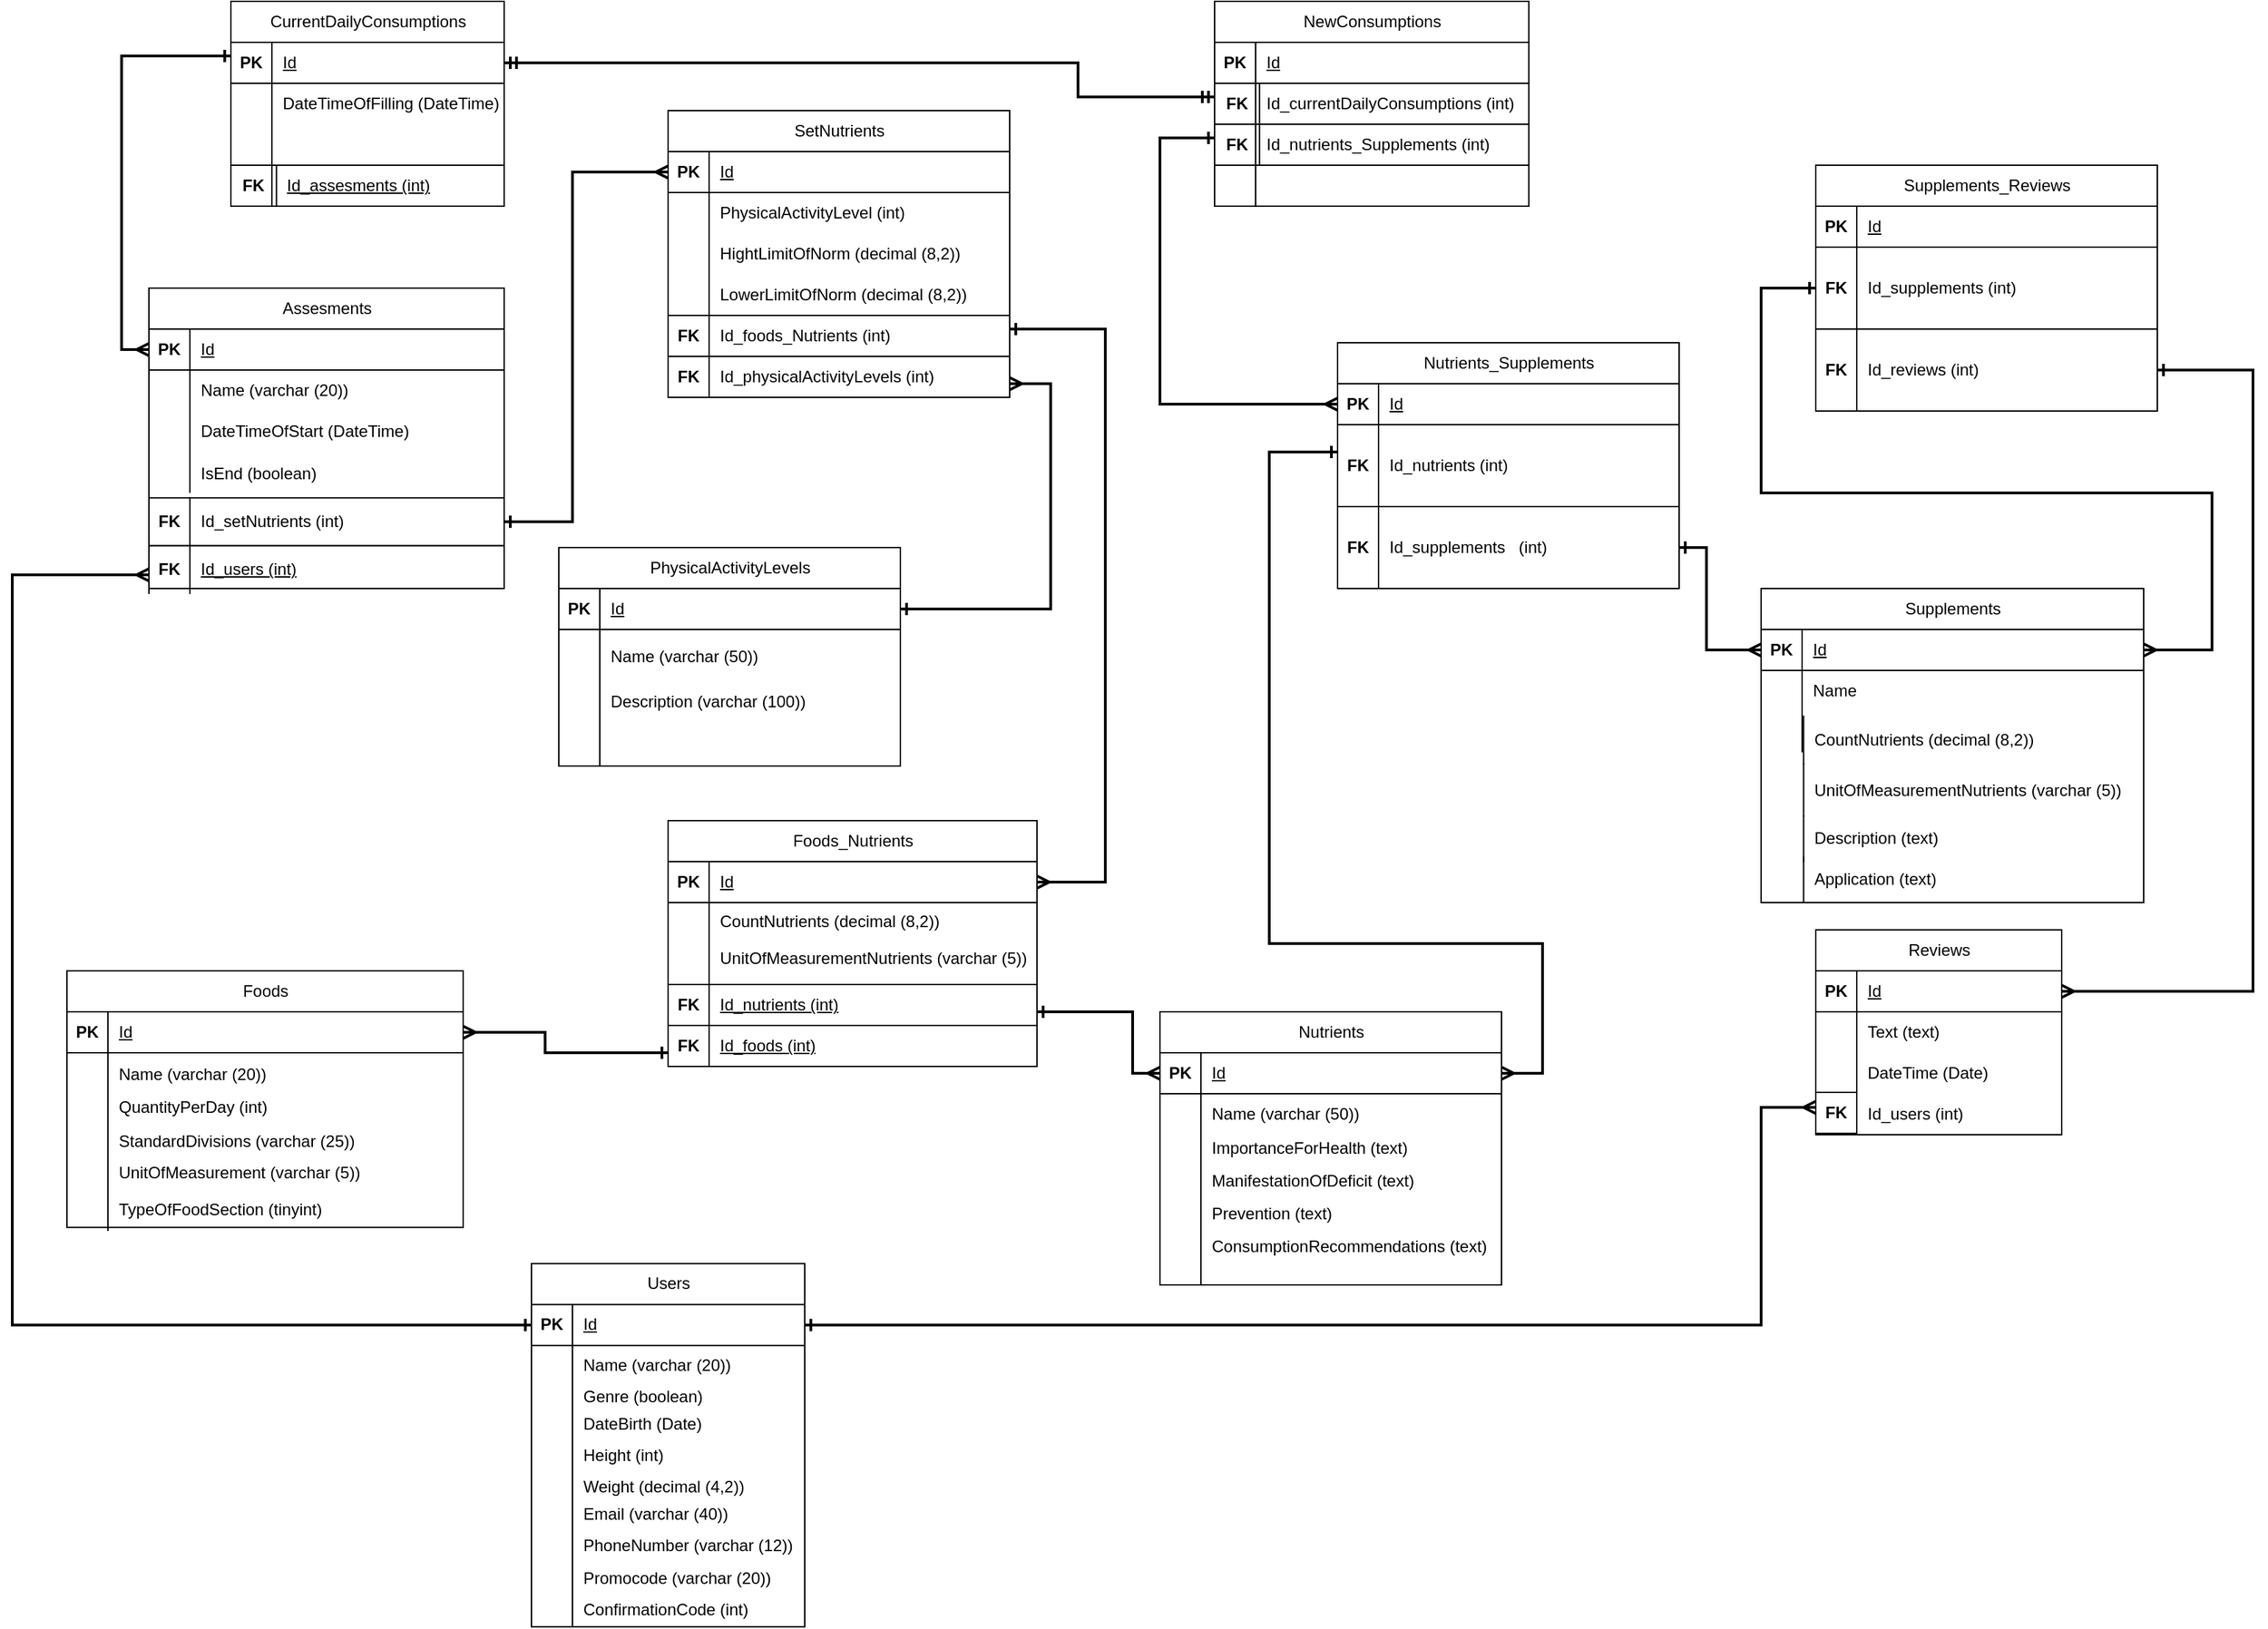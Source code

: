 <mxfile version="28.0.4">
  <diagram name="Страница — 1" id="bOnJ1UkMssPLF6kGeLJA">
    <mxGraphModel dx="3021" dy="1277" grid="1" gridSize="10" guides="1" tooltips="1" connect="1" arrows="1" fold="1" page="1" pageScale="1" pageWidth="827" pageHeight="1169" math="0" shadow="0">
      <root>
        <mxCell id="0" />
        <mxCell id="1" parent="0" />
        <mxCell id="w7kY199S7oR7jgKgoo_Y-20" value="" style="edgeStyle=orthogonalEdgeStyle;fontSize=12;html=1;endArrow=ERmany;rounded=0;exitX=0;exitY=0.5;exitDx=0;exitDy=0;endFill=0;strokeColor=default;strokeWidth=2;startArrow=ERone;startFill=0;" parent="1" source="w7kY199S7oR7jgKgoo_Y-22" edge="1">
          <mxGeometry width="100" height="100" relative="1" as="geometry">
            <mxPoint x="310" y="720" as="sourcePoint" />
            <mxPoint x="-380" y="740" as="targetPoint" />
            <Array as="points">
              <mxPoint x="-480" y="1289" />
              <mxPoint x="-480" y="740" />
            </Array>
          </mxGeometry>
        </mxCell>
        <mxCell id="w7kY199S7oR7jgKgoo_Y-126" value="" style="edgeStyle=orthogonalEdgeStyle;fontSize=12;html=1;endArrow=ERmany;rounded=0;entryX=0;entryY=0.5;entryDx=0;entryDy=0;strokeWidth=2;startArrow=ERone;startFill=0;endFill=0;" parent="1" target="w7kY199S7oR7jgKgoo_Y-48" edge="1">
          <mxGeometry width="100" height="100" relative="1" as="geometry">
            <mxPoint x="270" y="1060" as="sourcePoint" />
            <mxPoint x="550" y="590" as="targetPoint" />
            <Array as="points">
              <mxPoint x="340" y="1060" />
              <mxPoint x="340" y="1105" />
            </Array>
          </mxGeometry>
        </mxCell>
        <mxCell id="w7kY199S7oR7jgKgoo_Y-130" value="" style="edgeStyle=orthogonalEdgeStyle;fontSize=12;html=1;endArrow=ERmandOne;startArrow=ERmandOne;rounded=0;entryX=1;entryY=0.5;entryDx=0;entryDy=0;strokeWidth=2;" parent="1" target="w7kY199S7oR7jgKgoo_Y-87" edge="1">
          <mxGeometry width="100" height="100" relative="1" as="geometry">
            <mxPoint x="400" y="390" as="sourcePoint" />
            <mxPoint x="793" y="360" as="targetPoint" />
            <Array as="points">
              <mxPoint x="300" y="390" />
              <mxPoint x="300" y="365" />
            </Array>
          </mxGeometry>
        </mxCell>
        <mxCell id="rPi9T-fH075kp2shHSyl-13" value="" style="group" parent="1" vertex="1" connectable="0">
          <mxGeometry x="-100" y="1260" width="200" height="250.01" as="geometry" />
        </mxCell>
        <mxCell id="w7kY199S7oR7jgKgoo_Y-21" value="&lt;span style=&quot;font-weight: 400; text-wrap-mode: wrap;&quot;&gt;Users&lt;/span&gt;" style="shape=table;startSize=30;container=1;collapsible=1;childLayout=tableLayout;fixedRows=1;rowLines=0;fontStyle=1;align=center;resizeLast=1;html=1;" parent="rPi9T-fH075kp2shHSyl-13" vertex="1">
          <mxGeometry y="-15.62" width="200" height="266" as="geometry" />
        </mxCell>
        <mxCell id="w7kY199S7oR7jgKgoo_Y-22" value="" style="shape=tableRow;horizontal=0;startSize=0;swimlaneHead=0;swimlaneBody=0;fillColor=none;collapsible=0;dropTarget=0;points=[[0,0.5],[1,0.5]];portConstraint=eastwest;top=0;left=0;right=0;bottom=1;" parent="w7kY199S7oR7jgKgoo_Y-21" vertex="1">
          <mxGeometry y="30" width="200" height="30" as="geometry" />
        </mxCell>
        <mxCell id="w7kY199S7oR7jgKgoo_Y-23" value="PK" style="shape=partialRectangle;connectable=0;fillColor=none;top=0;left=0;bottom=0;right=0;fontStyle=1;overflow=hidden;whiteSpace=wrap;html=1;" parent="w7kY199S7oR7jgKgoo_Y-22" vertex="1">
          <mxGeometry width="30" height="30" as="geometry">
            <mxRectangle width="30" height="30" as="alternateBounds" />
          </mxGeometry>
        </mxCell>
        <mxCell id="w7kY199S7oR7jgKgoo_Y-24" value="&lt;span style=&quot;font-weight: 400;&quot;&gt;Id&lt;/span&gt;" style="shape=partialRectangle;connectable=0;fillColor=none;top=0;left=0;bottom=0;right=0;align=left;spacingLeft=6;fontStyle=5;overflow=hidden;whiteSpace=wrap;html=1;" parent="w7kY199S7oR7jgKgoo_Y-22" vertex="1">
          <mxGeometry x="30" width="170" height="30" as="geometry">
            <mxRectangle width="170" height="30" as="alternateBounds" />
          </mxGeometry>
        </mxCell>
        <mxCell id="w7kY199S7oR7jgKgoo_Y-25" value="" style="shape=tableRow;horizontal=0;startSize=0;swimlaneHead=0;swimlaneBody=0;fillColor=none;collapsible=0;dropTarget=0;points=[[0,0.5],[1,0.5]];portConstraint=eastwest;top=0;left=0;right=0;bottom=0;" parent="w7kY199S7oR7jgKgoo_Y-21" vertex="1">
          <mxGeometry y="60" width="200" height="30" as="geometry" />
        </mxCell>
        <mxCell id="w7kY199S7oR7jgKgoo_Y-26" value="" style="shape=partialRectangle;connectable=0;fillColor=none;top=0;left=0;bottom=0;right=0;editable=1;overflow=hidden;whiteSpace=wrap;html=1;" parent="w7kY199S7oR7jgKgoo_Y-25" vertex="1">
          <mxGeometry width="30" height="30" as="geometry">
            <mxRectangle width="30" height="30" as="alternateBounds" />
          </mxGeometry>
        </mxCell>
        <mxCell id="w7kY199S7oR7jgKgoo_Y-27" value="Name (varchar (20))" style="shape=partialRectangle;connectable=0;fillColor=none;top=0;left=0;bottom=0;right=0;align=left;spacingLeft=6;overflow=hidden;whiteSpace=wrap;html=1;" parent="w7kY199S7oR7jgKgoo_Y-25" vertex="1">
          <mxGeometry x="30" width="170" height="30" as="geometry">
            <mxRectangle width="170" height="30" as="alternateBounds" />
          </mxGeometry>
        </mxCell>
        <mxCell id="w7kY199S7oR7jgKgoo_Y-28" value="" style="shape=tableRow;horizontal=0;startSize=0;swimlaneHead=0;swimlaneBody=0;fillColor=none;collapsible=0;dropTarget=0;points=[[0,0.5],[1,0.5]];portConstraint=eastwest;top=0;left=0;right=0;bottom=0;" parent="w7kY199S7oR7jgKgoo_Y-21" vertex="1">
          <mxGeometry y="90" width="200" height="30" as="geometry" />
        </mxCell>
        <mxCell id="w7kY199S7oR7jgKgoo_Y-29" value="" style="shape=partialRectangle;connectable=0;fillColor=none;top=0;left=0;bottom=0;right=0;editable=1;overflow=hidden;whiteSpace=wrap;html=1;" parent="w7kY199S7oR7jgKgoo_Y-28" vertex="1">
          <mxGeometry width="30" height="30" as="geometry">
            <mxRectangle width="30" height="30" as="alternateBounds" />
          </mxGeometry>
        </mxCell>
        <mxCell id="w7kY199S7oR7jgKgoo_Y-30" value="" style="shape=partialRectangle;connectable=0;fillColor=none;top=0;left=0;bottom=0;right=0;align=left;spacingLeft=6;overflow=hidden;whiteSpace=wrap;html=1;" parent="w7kY199S7oR7jgKgoo_Y-28" vertex="1">
          <mxGeometry x="30" width="170" height="30" as="geometry">
            <mxRectangle width="170" height="30" as="alternateBounds" />
          </mxGeometry>
        </mxCell>
        <mxCell id="w7kY199S7oR7jgKgoo_Y-31" value="" style="shape=tableRow;horizontal=0;startSize=0;swimlaneHead=0;swimlaneBody=0;fillColor=none;collapsible=0;dropTarget=0;points=[[0,0.5],[1,0.5]];portConstraint=eastwest;top=0;left=0;right=0;bottom=0;" parent="w7kY199S7oR7jgKgoo_Y-21" vertex="1">
          <mxGeometry y="120" width="200" height="146" as="geometry" />
        </mxCell>
        <mxCell id="w7kY199S7oR7jgKgoo_Y-32" value="" style="shape=partialRectangle;connectable=0;fillColor=none;top=0;left=0;bottom=0;right=0;editable=1;overflow=hidden;whiteSpace=wrap;html=1;" parent="w7kY199S7oR7jgKgoo_Y-31" vertex="1">
          <mxGeometry width="30" height="146" as="geometry">
            <mxRectangle width="30" height="146" as="alternateBounds" />
          </mxGeometry>
        </mxCell>
        <mxCell id="w7kY199S7oR7jgKgoo_Y-33" value="" style="shape=partialRectangle;connectable=0;fillColor=none;top=0;left=0;bottom=0;right=0;align=left;spacingLeft=6;overflow=hidden;whiteSpace=wrap;html=1;" parent="w7kY199S7oR7jgKgoo_Y-31" vertex="1">
          <mxGeometry x="30" width="170" height="146" as="geometry">
            <mxRectangle width="170" height="146" as="alternateBounds" />
          </mxGeometry>
        </mxCell>
        <mxCell id="rPi9T-fH075kp2shHSyl-1" value="Genre (boolean&lt;span style=&quot;background-color: transparent; color: light-dark(rgb(0, 0, 0), rgb(255, 255, 255));&quot;&gt;)&lt;/span&gt;" style="shape=partialRectangle;connectable=0;fillColor=none;top=0;left=0;bottom=0;right=0;align=left;spacingLeft=6;overflow=hidden;whiteSpace=wrap;html=1;" parent="rPi9T-fH075kp2shHSyl-13" vertex="1">
          <mxGeometry x="30" y="69.995" width="150" height="23.438" as="geometry">
            <mxRectangle width="150" height="30" as="alternateBounds" />
          </mxGeometry>
        </mxCell>
        <mxCell id="rPi9T-fH075kp2shHSyl-2" value="DateBirth (Date)" style="shape=partialRectangle;connectable=0;fillColor=none;top=0;left=0;bottom=0;right=0;align=left;spacingLeft=6;overflow=hidden;whiteSpace=wrap;html=1;" parent="rPi9T-fH075kp2shHSyl-13" vertex="1">
          <mxGeometry x="30" y="90" width="150" height="23.438" as="geometry">
            <mxRectangle width="150" height="30" as="alternateBounds" />
          </mxGeometry>
        </mxCell>
        <mxCell id="rPi9T-fH075kp2shHSyl-3" value="Height (int)" style="shape=partialRectangle;connectable=0;fillColor=none;top=0;left=0;bottom=0;right=0;align=left;spacingLeft=6;overflow=hidden;whiteSpace=wrap;html=1;" parent="rPi9T-fH075kp2shHSyl-13" vertex="1">
          <mxGeometry x="30" y="113.29" width="150" height="23.438" as="geometry">
            <mxRectangle width="150" height="30" as="alternateBounds" />
          </mxGeometry>
        </mxCell>
        <mxCell id="rPi9T-fH075kp2shHSyl-4" value="Weight (decimal (4,2))" style="shape=partialRectangle;connectable=0;fillColor=none;top=0;left=0;bottom=0;right=0;align=left;spacingLeft=6;overflow=hidden;whiteSpace=wrap;html=1;" parent="rPi9T-fH075kp2shHSyl-13" vertex="1">
          <mxGeometry x="30" y="136.725" width="150" height="23.438" as="geometry">
            <mxRectangle width="150" height="30" as="alternateBounds" />
          </mxGeometry>
        </mxCell>
        <mxCell id="rPi9T-fH075kp2shHSyl-6" value="PhoneNumber (varchar (12&lt;span style=&quot;background-color: transparent; color: light-dark(rgb(0, 0, 0), rgb(255, 255, 255));&quot;&gt;))&lt;/span&gt;" style="shape=partialRectangle;connectable=0;fillColor=none;top=0;left=0;bottom=0;right=0;align=left;spacingLeft=6;overflow=hidden;whiteSpace=wrap;html=1;" parent="rPi9T-fH075kp2shHSyl-13" vertex="1">
          <mxGeometry x="30" y="179.7" width="170" height="23.44" as="geometry">
            <mxRectangle width="150" height="30" as="alternateBounds" />
          </mxGeometry>
        </mxCell>
        <mxCell id="rPi9T-fH075kp2shHSyl-7" value="Promocode (varchar (20))" style="shape=partialRectangle;connectable=0;fillColor=none;top=0;left=0;bottom=0;right=0;align=left;spacingLeft=6;overflow=hidden;whiteSpace=wrap;html=1;" parent="rPi9T-fH075kp2shHSyl-13" vertex="1">
          <mxGeometry x="30" y="203.135" width="160" height="23.438" as="geometry">
            <mxRectangle width="150" height="30" as="alternateBounds" />
          </mxGeometry>
        </mxCell>
        <mxCell id="rPi9T-fH075kp2shHSyl-15" value="ConfirmationCode (int)" style="shape=partialRectangle;connectable=0;fillColor=none;top=0;left=0;bottom=0;right=0;align=left;spacingLeft=6;overflow=hidden;whiteSpace=wrap;html=1;" parent="rPi9T-fH075kp2shHSyl-13" vertex="1">
          <mxGeometry x="30" y="226.575" width="160" height="23.438" as="geometry">
            <mxRectangle width="150" height="30" as="alternateBounds" />
          </mxGeometry>
        </mxCell>
        <mxCell id="rPi9T-fH075kp2shHSyl-5" value="Email (varchar (40))" style="shape=partialRectangle;connectable=0;fillColor=none;top=0;left=0;bottom=0;right=0;align=left;spacingLeft=6;overflow=hidden;whiteSpace=wrap;html=1;" parent="rPi9T-fH075kp2shHSyl-13" vertex="1">
          <mxGeometry x="30" y="156.265" width="150" height="23.438" as="geometry">
            <mxRectangle width="150" height="30" as="alternateBounds" />
          </mxGeometry>
        </mxCell>
        <mxCell id="rPi9T-fH075kp2shHSyl-14" value="" style="group" parent="1" vertex="1" connectable="0">
          <mxGeometry x="360" y="1060" width="250" height="200" as="geometry" />
        </mxCell>
        <mxCell id="w7kY199S7oR7jgKgoo_Y-47" value="&lt;span style=&quot;font-weight: 400; text-wrap-mode: wrap;&quot;&gt;Nutrients&lt;/span&gt;" style="shape=table;startSize=30;container=1;collapsible=1;childLayout=tableLayout;fixedRows=1;rowLines=0;fontStyle=1;align=center;resizeLast=1;html=1;" parent="rPi9T-fH075kp2shHSyl-14" vertex="1">
          <mxGeometry width="250" height="200" as="geometry" />
        </mxCell>
        <mxCell id="w7kY199S7oR7jgKgoo_Y-48" value="" style="shape=tableRow;horizontal=0;startSize=0;swimlaneHead=0;swimlaneBody=0;fillColor=none;collapsible=0;dropTarget=0;points=[[0,0.5],[1,0.5]];portConstraint=eastwest;top=0;left=0;right=0;bottom=1;" parent="w7kY199S7oR7jgKgoo_Y-47" vertex="1">
          <mxGeometry y="30" width="250" height="30" as="geometry" />
        </mxCell>
        <mxCell id="w7kY199S7oR7jgKgoo_Y-49" value="PK" style="shape=partialRectangle;connectable=0;fillColor=none;top=0;left=0;bottom=0;right=0;fontStyle=1;overflow=hidden;whiteSpace=wrap;html=1;" parent="w7kY199S7oR7jgKgoo_Y-48" vertex="1">
          <mxGeometry width="30" height="30" as="geometry">
            <mxRectangle width="30" height="30" as="alternateBounds" />
          </mxGeometry>
        </mxCell>
        <mxCell id="w7kY199S7oR7jgKgoo_Y-50" value="&lt;span style=&quot;font-weight: 400;&quot;&gt;Id&lt;/span&gt;" style="shape=partialRectangle;connectable=0;fillColor=none;top=0;left=0;bottom=0;right=0;align=left;spacingLeft=6;fontStyle=5;overflow=hidden;whiteSpace=wrap;html=1;" parent="w7kY199S7oR7jgKgoo_Y-48" vertex="1">
          <mxGeometry x="30" width="220" height="30" as="geometry">
            <mxRectangle width="220" height="30" as="alternateBounds" />
          </mxGeometry>
        </mxCell>
        <mxCell id="w7kY199S7oR7jgKgoo_Y-51" value="" style="shape=tableRow;horizontal=0;startSize=0;swimlaneHead=0;swimlaneBody=0;fillColor=none;collapsible=0;dropTarget=0;points=[[0,0.5],[1,0.5]];portConstraint=eastwest;top=0;left=0;right=0;bottom=0;" parent="w7kY199S7oR7jgKgoo_Y-47" vertex="1">
          <mxGeometry y="60" width="250" height="30" as="geometry" />
        </mxCell>
        <mxCell id="w7kY199S7oR7jgKgoo_Y-52" value="" style="shape=partialRectangle;connectable=0;fillColor=none;top=0;left=0;bottom=0;right=0;editable=1;overflow=hidden;whiteSpace=wrap;html=1;" parent="w7kY199S7oR7jgKgoo_Y-51" vertex="1">
          <mxGeometry width="30" height="30" as="geometry">
            <mxRectangle width="30" height="30" as="alternateBounds" />
          </mxGeometry>
        </mxCell>
        <mxCell id="w7kY199S7oR7jgKgoo_Y-53" value="Name (varchar (5&lt;span style=&quot;background-color: transparent; color: light-dark(rgb(0, 0, 0), rgb(255, 255, 255));&quot;&gt;0))&lt;/span&gt;" style="shape=partialRectangle;connectable=0;fillColor=none;top=0;left=0;bottom=0;right=0;align=left;spacingLeft=6;overflow=hidden;whiteSpace=wrap;html=1;" parent="w7kY199S7oR7jgKgoo_Y-51" vertex="1">
          <mxGeometry x="30" width="220" height="30" as="geometry">
            <mxRectangle width="220" height="30" as="alternateBounds" />
          </mxGeometry>
        </mxCell>
        <mxCell id="w7kY199S7oR7jgKgoo_Y-54" value="" style="shape=tableRow;horizontal=0;startSize=0;swimlaneHead=0;swimlaneBody=0;fillColor=none;collapsible=0;dropTarget=0;points=[[0,0.5],[1,0.5]];portConstraint=eastwest;top=0;left=0;right=0;bottom=0;" parent="w7kY199S7oR7jgKgoo_Y-47" vertex="1">
          <mxGeometry y="90" width="250" height="60" as="geometry" />
        </mxCell>
        <mxCell id="w7kY199S7oR7jgKgoo_Y-55" value="" style="shape=partialRectangle;connectable=0;fillColor=none;top=0;left=0;bottom=0;right=0;editable=1;overflow=hidden;whiteSpace=wrap;html=1;" parent="w7kY199S7oR7jgKgoo_Y-54" vertex="1">
          <mxGeometry width="30" height="60" as="geometry">
            <mxRectangle width="30" height="60" as="alternateBounds" />
          </mxGeometry>
        </mxCell>
        <mxCell id="w7kY199S7oR7jgKgoo_Y-56" value="" style="shape=partialRectangle;connectable=0;fillColor=none;top=0;left=0;bottom=0;right=0;align=left;spacingLeft=6;overflow=hidden;whiteSpace=wrap;html=1;" parent="w7kY199S7oR7jgKgoo_Y-54" vertex="1">
          <mxGeometry x="30" width="220" height="60" as="geometry">
            <mxRectangle width="220" height="60" as="alternateBounds" />
          </mxGeometry>
        </mxCell>
        <mxCell id="w7kY199S7oR7jgKgoo_Y-57" value="" style="shape=tableRow;horizontal=0;startSize=0;swimlaneHead=0;swimlaneBody=0;fillColor=none;collapsible=0;dropTarget=0;points=[[0,0.5],[1,0.5]];portConstraint=eastwest;top=0;left=0;right=0;bottom=0;" parent="w7kY199S7oR7jgKgoo_Y-47" vertex="1">
          <mxGeometry y="150" width="250" height="50" as="geometry" />
        </mxCell>
        <mxCell id="w7kY199S7oR7jgKgoo_Y-58" value="" style="shape=partialRectangle;connectable=0;fillColor=none;top=0;left=0;bottom=0;right=0;editable=1;overflow=hidden;whiteSpace=wrap;html=1;" parent="w7kY199S7oR7jgKgoo_Y-57" vertex="1">
          <mxGeometry width="30" height="50" as="geometry">
            <mxRectangle width="30" height="50" as="alternateBounds" />
          </mxGeometry>
        </mxCell>
        <mxCell id="w7kY199S7oR7jgKgoo_Y-59" value="" style="shape=partialRectangle;connectable=0;fillColor=none;top=0;left=0;bottom=0;right=0;align=left;spacingLeft=6;overflow=hidden;whiteSpace=wrap;html=1;" parent="w7kY199S7oR7jgKgoo_Y-57" vertex="1">
          <mxGeometry x="30" width="220" height="50" as="geometry">
            <mxRectangle width="220" height="50" as="alternateBounds" />
          </mxGeometry>
        </mxCell>
        <mxCell id="rPi9T-fH075kp2shHSyl-12" value="ConsumptionRecommendations (text)" style="shape=partialRectangle;connectable=0;fillColor=none;top=0;left=0;bottom=0;right=0;align=left;spacingLeft=6;overflow=hidden;whiteSpace=wrap;html=1;" parent="rPi9T-fH075kp2shHSyl-14" vertex="1">
          <mxGeometry x="30" y="159.997" width="210" height="23.75" as="geometry">
            <mxRectangle width="150" height="30" as="alternateBounds" />
          </mxGeometry>
        </mxCell>
        <mxCell id="rPi9T-fH075kp2shHSyl-10" value="ImportanceForHealth (text)" style="shape=partialRectangle;connectable=0;fillColor=none;top=0;left=0;bottom=0;right=0;align=left;spacingLeft=6;overflow=hidden;whiteSpace=wrap;html=1;" parent="rPi9T-fH075kp2shHSyl-14" vertex="1">
          <mxGeometry x="30" y="88.13" width="200" height="23.75" as="geometry">
            <mxRectangle width="150" height="30" as="alternateBounds" />
          </mxGeometry>
        </mxCell>
        <mxCell id="rPi9T-fH075kp2shHSyl-11" value="ManifestationOfDeficit (text&lt;span style=&quot;background-color: transparent; color: light-dark(rgb(0, 0, 0), rgb(255, 255, 255));&quot;&gt;)&lt;/span&gt;" style="shape=partialRectangle;connectable=0;fillColor=none;top=0;left=0;bottom=0;right=0;align=left;spacingLeft=6;overflow=hidden;whiteSpace=wrap;html=1;" parent="rPi9T-fH075kp2shHSyl-14" vertex="1">
          <mxGeometry x="30" y="111.883" width="200" height="23.75" as="geometry">
            <mxRectangle width="150" height="30" as="alternateBounds" />
          </mxGeometry>
        </mxCell>
        <mxCell id="pwiBvI5rpSsvWdqCSVei-5" value="&lt;span style=&quot;white-space-collapse: preserve;&quot; data-src-align=&quot;0:12&quot; class=&quot;aNeGP0gI0B9AV8JaHPyH&quot;&gt;Prevention&lt;/span&gt;&amp;nbsp;(text)" style="shape=partialRectangle;connectable=0;fillColor=none;top=0;left=0;bottom=0;right=0;align=left;spacingLeft=6;overflow=hidden;whiteSpace=wrap;html=1;" vertex="1" parent="rPi9T-fH075kp2shHSyl-14">
          <mxGeometry x="30" y="136.25" width="210" height="23.75" as="geometry">
            <mxRectangle width="150" height="30" as="alternateBounds" />
          </mxGeometry>
        </mxCell>
        <mxCell id="rPi9T-fH075kp2shHSyl-34" value="" style="group" parent="1" vertex="1" connectable="0">
          <mxGeometry x="-440" y="1030" width="290" height="200" as="geometry" />
        </mxCell>
        <mxCell id="rPi9T-fH075kp2shHSyl-35" value="&lt;span style=&quot;font-weight: 400; text-wrap-mode: wrap;&quot;&gt;Foods&lt;/span&gt;" style="shape=table;startSize=30;container=1;collapsible=1;childLayout=tableLayout;fixedRows=1;rowLines=0;fontStyle=1;align=center;resizeLast=1;html=1;" parent="rPi9T-fH075kp2shHSyl-34" vertex="1">
          <mxGeometry width="290" height="187.882" as="geometry" />
        </mxCell>
        <mxCell id="rPi9T-fH075kp2shHSyl-36" value="" style="shape=tableRow;horizontal=0;startSize=0;swimlaneHead=0;swimlaneBody=0;fillColor=none;collapsible=0;dropTarget=0;points=[[0,0.5],[1,0.5]];portConstraint=eastwest;top=0;left=0;right=0;bottom=1;" parent="rPi9T-fH075kp2shHSyl-35" vertex="1">
          <mxGeometry y="30" width="290" height="30" as="geometry" />
        </mxCell>
        <mxCell id="rPi9T-fH075kp2shHSyl-37" value="PK" style="shape=partialRectangle;connectable=0;fillColor=none;top=0;left=0;bottom=0;right=0;fontStyle=1;overflow=hidden;whiteSpace=wrap;html=1;" parent="rPi9T-fH075kp2shHSyl-36" vertex="1">
          <mxGeometry width="30" height="30" as="geometry">
            <mxRectangle width="30" height="30" as="alternateBounds" />
          </mxGeometry>
        </mxCell>
        <mxCell id="rPi9T-fH075kp2shHSyl-38" value="&lt;span style=&quot;font-weight: 400;&quot;&gt;Id&lt;/span&gt;" style="shape=partialRectangle;connectable=0;fillColor=none;top=0;left=0;bottom=0;right=0;align=left;spacingLeft=6;fontStyle=5;overflow=hidden;whiteSpace=wrap;html=1;" parent="rPi9T-fH075kp2shHSyl-36" vertex="1">
          <mxGeometry x="30" width="260" height="30" as="geometry">
            <mxRectangle width="260" height="30" as="alternateBounds" />
          </mxGeometry>
        </mxCell>
        <mxCell id="rPi9T-fH075kp2shHSyl-39" value="" style="shape=tableRow;horizontal=0;startSize=0;swimlaneHead=0;swimlaneBody=0;fillColor=none;collapsible=0;dropTarget=0;points=[[0,0.5],[1,0.5]];portConstraint=eastwest;top=0;left=0;right=0;bottom=0;" parent="rPi9T-fH075kp2shHSyl-35" vertex="1">
          <mxGeometry y="60" width="290" height="90" as="geometry" />
        </mxCell>
        <mxCell id="rPi9T-fH075kp2shHSyl-40" value="" style="shape=partialRectangle;connectable=0;fillColor=none;top=0;left=0;bottom=0;right=0;editable=1;overflow=hidden;whiteSpace=wrap;html=1;" parent="rPi9T-fH075kp2shHSyl-39" vertex="1">
          <mxGeometry width="30" height="90" as="geometry">
            <mxRectangle width="30" height="90" as="alternateBounds" />
          </mxGeometry>
        </mxCell>
        <mxCell id="rPi9T-fH075kp2shHSyl-41" value="" style="shape=partialRectangle;connectable=0;fillColor=none;top=0;left=0;bottom=0;right=0;align=left;spacingLeft=6;overflow=hidden;whiteSpace=wrap;html=1;" parent="rPi9T-fH075kp2shHSyl-39" vertex="1">
          <mxGeometry x="30" width="260" height="90" as="geometry">
            <mxRectangle width="260" height="90" as="alternateBounds" />
          </mxGeometry>
        </mxCell>
        <mxCell id="o8JEwMsqxa_T0_AtYmZZ-29" value="Name (varchar (20))" style="shape=partialRectangle;connectable=0;fillColor=none;top=0;left=0;bottom=0;right=0;align=left;spacingLeft=6;overflow=hidden;whiteSpace=wrap;html=1;" parent="rPi9T-fH075kp2shHSyl-34" vertex="1">
          <mxGeometry x="30" y="62.623" width="240" height="26.443" as="geometry">
            <mxRectangle width="230" height="30" as="alternateBounds" />
          </mxGeometry>
        </mxCell>
        <mxCell id="o8JEwMsqxa_T0_AtYmZZ-31" value="&lt;span style=&quot;white-space-collapse: preserve;&quot; data-src-align=&quot;0:3&quot; class=&quot;aNeGP0gI0B9AV8JaHPyH&quot;&gt;TypeO&lt;/span&gt;&lt;span style=&quot;white-space-collapse: preserve;&quot;&gt;fF&lt;/span&gt;&lt;span style=&quot;white-space-collapse: preserve;&quot; data-src-align=&quot;12:3&quot; class=&quot;aNeGP0gI0B9AV8JaHPyH&quot;&gt;oodS&lt;/span&gt;&lt;span style=&quot;white-space-collapse: preserve;&quot; data-src-align=&quot;4:7&quot; class=&quot;aNeGP0gI0B9AV8JaHPyH&quot;&gt;ection &lt;/span&gt;&lt;span style=&quot;white-space-collapse: preserve;&quot;&gt;(tinyint)&lt;/span&gt;" style="shape=partialRectangle;connectable=0;fillColor=none;top=0;left=1;bottom=0;right=0;align=left;spacingLeft=6;overflow=hidden;whiteSpace=wrap;html=1;" parent="rPi9T-fH075kp2shHSyl-34" vertex="1">
          <mxGeometry x="30" y="160" width="260" height="30" as="geometry">
            <mxRectangle width="230" height="30" as="alternateBounds" />
          </mxGeometry>
        </mxCell>
        <mxCell id="rPi9T-fH075kp2shHSyl-50" value="&lt;span style=&quot;white-space-collapse: preserve;&quot; data-src-align=&quot;0:10&quot; class=&quot;aNeGP0gI0B9AV8JaHPyH&quot;&gt;QuantityP&lt;/span&gt;&lt;span style=&quot;white-space-collapse: preserve;&quot; data-src-align=&quot;11:7&quot; class=&quot;aNeGP0gI0B9AV8JaHPyH&quot;&gt;erD&lt;/span&gt;&lt;span style=&quot;white-space-collapse: preserve;&quot; data-src-align=&quot;19:4&quot; class=&quot;aNeGP0gI0B9AV8JaHPyH&quot;&gt;ay (int)&lt;/span&gt;" style="shape=partialRectangle;connectable=0;fillColor=none;top=0;left=1;bottom=0;right=0;align=left;spacingLeft=6;overflow=hidden;whiteSpace=wrap;html=1;" parent="rPi9T-fH075kp2shHSyl-34" vertex="1">
          <mxGeometry x="30" y="85.904" width="240" height="28.193" as="geometry">
            <mxRectangle width="230" height="30" as="alternateBounds" />
          </mxGeometry>
        </mxCell>
        <mxCell id="rPi9T-fH075kp2shHSyl-51" value="&lt;span style=&quot;white-space-collapse: preserve;&quot; data-src-align=&quot;0:11&quot; class=&quot;aNeGP0gI0B9AV8JaHPyH&quot;&gt;StandardD&lt;/span&gt;&lt;span style=&quot;white-space-collapse: preserve;&quot; data-src-align=&quot;12:7&quot; class=&quot;aNeGP0gI0B9AV8JaHPyH&quot;&gt;ivisions (varchar (25))&lt;/span&gt;" style="shape=partialRectangle;connectable=0;fillColor=none;top=0;left=0;bottom=0;right=0;align=left;spacingLeft=6;overflow=hidden;whiteSpace=wrap;html=1;" parent="rPi9T-fH075kp2shHSyl-34" vertex="1">
          <mxGeometry x="30" y="114.1" width="260" height="21.62" as="geometry">
            <mxRectangle width="230" height="30" as="alternateBounds" />
          </mxGeometry>
        </mxCell>
        <mxCell id="rPi9T-fH075kp2shHSyl-52" value="&lt;span style=&quot;white-space-collapse: preserve;&quot;&gt;UnitOfMeasurement (varchar (5))&lt;/span&gt;" style="shape=partialRectangle;connectable=0;fillColor=none;top=0;left=1;bottom=0;right=0;align=left;spacingLeft=6;overflow=hidden;whiteSpace=wrap;html=1;" parent="rPi9T-fH075kp2shHSyl-34" vertex="1">
          <mxGeometry x="30" y="135.716" width="260" height="23.997" as="geometry">
            <mxRectangle width="230" height="30" as="alternateBounds" />
          </mxGeometry>
        </mxCell>
        <mxCell id="o8JEwMsqxa_T0_AtYmZZ-16" value="" style="edgeStyle=orthogonalEdgeStyle;fontSize=12;html=1;endArrow=ERmany;rounded=0;exitX=1;exitY=0.5;exitDx=0;exitDy=0;endFill=0;strokeColor=default;strokeWidth=2;startArrow=ERone;startFill=0;" parent="1" source="w7kY199S7oR7jgKgoo_Y-22" edge="1">
          <mxGeometry width="100" height="100" relative="1" as="geometry">
            <mxPoint x="540" y="1603" as="sourcePoint" />
            <mxPoint x="840" y="1130" as="targetPoint" />
            <Array as="points">
              <mxPoint x="800" y="1289" />
              <mxPoint x="800" y="1130" />
            </Array>
          </mxGeometry>
        </mxCell>
        <mxCell id="o8JEwMsqxa_T0_AtYmZZ-24" value="" style="group" parent="1" vertex="1" connectable="0">
          <mxGeometry x="800" y="750" width="280" height="230.003" as="geometry" />
        </mxCell>
        <mxCell id="pwiBvI5rpSsvWdqCSVei-46" value="" style="group" vertex="1" connectable="0" parent="o8JEwMsqxa_T0_AtYmZZ-24">
          <mxGeometry width="280" height="230.003" as="geometry" />
        </mxCell>
        <mxCell id="w7kY199S7oR7jgKgoo_Y-60" value="&lt;span style=&quot;font-weight: 400; text-wrap-mode: wrap;&quot;&gt;Supplements&lt;/span&gt;" style="shape=table;startSize=30;container=1;collapsible=1;childLayout=tableLayout;fixedRows=1;rowLines=0;fontStyle=1;align=center;resizeLast=1;html=1;" parent="pwiBvI5rpSsvWdqCSVei-46" vertex="1">
          <mxGeometry width="280" height="230" as="geometry" />
        </mxCell>
        <mxCell id="w7kY199S7oR7jgKgoo_Y-61" value="" style="shape=tableRow;horizontal=0;startSize=0;swimlaneHead=0;swimlaneBody=0;fillColor=none;collapsible=0;dropTarget=0;points=[[0,0.5],[1,0.5]];portConstraint=eastwest;top=0;left=0;right=0;bottom=1;" parent="w7kY199S7oR7jgKgoo_Y-60" vertex="1">
          <mxGeometry y="30" width="280" height="30" as="geometry" />
        </mxCell>
        <mxCell id="w7kY199S7oR7jgKgoo_Y-62" value="PK" style="shape=partialRectangle;connectable=0;fillColor=none;top=0;left=0;bottom=0;right=0;fontStyle=1;overflow=hidden;whiteSpace=wrap;html=1;" parent="w7kY199S7oR7jgKgoo_Y-61" vertex="1">
          <mxGeometry width="30" height="30" as="geometry">
            <mxRectangle width="30" height="30" as="alternateBounds" />
          </mxGeometry>
        </mxCell>
        <mxCell id="w7kY199S7oR7jgKgoo_Y-63" value="&lt;span style=&quot;font-weight: 400;&quot;&gt;Id&lt;/span&gt;" style="shape=partialRectangle;connectable=0;fillColor=none;top=0;left=0;bottom=0;right=0;align=left;spacingLeft=6;fontStyle=5;overflow=hidden;whiteSpace=wrap;html=1;" parent="w7kY199S7oR7jgKgoo_Y-61" vertex="1">
          <mxGeometry x="30" width="250" height="30" as="geometry">
            <mxRectangle width="250" height="30" as="alternateBounds" />
          </mxGeometry>
        </mxCell>
        <mxCell id="w7kY199S7oR7jgKgoo_Y-64" value="" style="shape=tableRow;horizontal=0;startSize=0;swimlaneHead=0;swimlaneBody=0;fillColor=none;collapsible=0;dropTarget=0;points=[[0,0.5],[1,0.5]];portConstraint=eastwest;top=0;left=0;right=0;bottom=0;" parent="w7kY199S7oR7jgKgoo_Y-60" vertex="1">
          <mxGeometry y="60" width="280" height="30" as="geometry" />
        </mxCell>
        <mxCell id="w7kY199S7oR7jgKgoo_Y-65" value="" style="shape=partialRectangle;connectable=0;fillColor=none;top=0;left=0;bottom=0;right=0;editable=1;overflow=hidden;whiteSpace=wrap;html=1;" parent="w7kY199S7oR7jgKgoo_Y-64" vertex="1">
          <mxGeometry width="30" height="30" as="geometry">
            <mxRectangle width="30" height="30" as="alternateBounds" />
          </mxGeometry>
        </mxCell>
        <mxCell id="w7kY199S7oR7jgKgoo_Y-66" value="Name" style="shape=partialRectangle;connectable=0;fillColor=none;top=0;left=0;bottom=0;right=0;align=left;spacingLeft=6;overflow=hidden;whiteSpace=wrap;html=1;" parent="w7kY199S7oR7jgKgoo_Y-64" vertex="1">
          <mxGeometry x="30" width="250" height="30" as="geometry">
            <mxRectangle width="250" height="30" as="alternateBounds" />
          </mxGeometry>
        </mxCell>
        <mxCell id="w7kY199S7oR7jgKgoo_Y-67" value="" style="shape=tableRow;horizontal=0;startSize=0;swimlaneHead=0;swimlaneBody=0;fillColor=none;collapsible=0;dropTarget=0;points=[[0,0.5],[1,0.5]];portConstraint=eastwest;top=0;left=0;right=0;bottom=0;" parent="w7kY199S7oR7jgKgoo_Y-60" vertex="1">
          <mxGeometry y="90" width="280" height="30" as="geometry" />
        </mxCell>
        <mxCell id="w7kY199S7oR7jgKgoo_Y-68" value="" style="shape=partialRectangle;connectable=0;fillColor=none;top=0;left=0;bottom=0;right=0;editable=1;overflow=hidden;whiteSpace=wrap;html=1;" parent="w7kY199S7oR7jgKgoo_Y-67" vertex="1">
          <mxGeometry width="30" height="30" as="geometry">
            <mxRectangle width="30" height="30" as="alternateBounds" />
          </mxGeometry>
        </mxCell>
        <mxCell id="w7kY199S7oR7jgKgoo_Y-69" value="" style="shape=partialRectangle;connectable=0;fillColor=none;top=0;left=0;bottom=0;right=0;align=left;spacingLeft=6;overflow=hidden;whiteSpace=wrap;html=1;" parent="w7kY199S7oR7jgKgoo_Y-67" vertex="1">
          <mxGeometry x="30" width="250" height="30" as="geometry">
            <mxRectangle width="250" height="30" as="alternateBounds" />
          </mxGeometry>
        </mxCell>
        <mxCell id="pwiBvI5rpSsvWdqCSVei-43" value="&lt;span style=&quot;white-space-collapse: preserve;&quot; data-src-align=&quot;19:4&quot; class=&quot;aNeGP0gI0B9AV8JaHPyH&quot;&gt;CountNutrients (decimal (8,2))&lt;/span&gt;" style="shape=partialRectangle;connectable=0;fillColor=none;top=0;left=1;bottom=0;right=0;align=left;spacingLeft=6;overflow=hidden;whiteSpace=wrap;html=1;" vertex="1" parent="pwiBvI5rpSsvWdqCSVei-46">
          <mxGeometry x="31.11" y="93.56" width="228.15" height="35" as="geometry">
            <mxRectangle width="230" height="30" as="alternateBounds" />
          </mxGeometry>
        </mxCell>
        <mxCell id="pwiBvI5rpSsvWdqCSVei-44" value="&lt;span style=&quot;white-space-collapse: preserve;&quot;&gt;UnitOfMeasurementNutrients (varchar (5))&lt;/span&gt;" style="shape=partialRectangle;connectable=0;fillColor=none;top=0;left=1;bottom=0;right=0;align=left;spacingLeft=6;overflow=hidden;whiteSpace=wrap;html=1;" vertex="1" parent="pwiBvI5rpSsvWdqCSVei-46">
          <mxGeometry x="31.11" y="128.56" width="248.89" height="38.1" as="geometry">
            <mxRectangle width="230" height="30" as="alternateBounds" />
          </mxGeometry>
        </mxCell>
        <mxCell id="o8JEwMsqxa_T0_AtYmZZ-19" value="&lt;span style=&quot;white-space-collapse: preserve;&quot; data-src-align=&quot;0:8&quot; class=&quot;aNeGP0gI0B9AV8JaHPyH&quot;&gt;Description (text)&lt;/span&gt;" style="shape=partialRectangle;connectable=0;fillColor=none;top=0;left=1;bottom=0;right=0;align=left;spacingLeft=6;overflow=hidden;whiteSpace=wrap;html=1;" parent="pwiBvI5rpSsvWdqCSVei-46" vertex="1">
          <mxGeometry x="31.11" y="166.663" width="150" height="33.333" as="geometry">
            <mxRectangle width="150" height="30" as="alternateBounds" />
          </mxGeometry>
        </mxCell>
        <mxCell id="pwiBvI5rpSsvWdqCSVei-95" value="&lt;span style=&quot;white-space-collapse: preserve;&quot; data-src-align=&quot;0:8&quot; class=&quot;aNeGP0gI0B9AV8JaHPyH&quot;&gt;&lt;span data-src-align=&quot;0:10&quot; class=&quot;aNeGP0gI0B9AV8JaHPyH&quot;&gt;Application&lt;/span&gt; (text)&lt;/span&gt;" style="shape=partialRectangle;connectable=0;fillColor=none;top=0;left=1;bottom=0;right=0;align=left;spacingLeft=6;overflow=hidden;whiteSpace=wrap;html=1;" vertex="1" parent="pwiBvI5rpSsvWdqCSVei-46">
          <mxGeometry x="31.11" y="196.67" width="150" height="33.33" as="geometry">
            <mxRectangle width="150" height="30" as="alternateBounds" />
          </mxGeometry>
        </mxCell>
        <mxCell id="o8JEwMsqxa_T0_AtYmZZ-25" value="" style="group" parent="1" vertex="1" connectable="0">
          <mxGeometry x="840" y="1000" width="180" height="150" as="geometry" />
        </mxCell>
        <mxCell id="o8JEwMsqxa_T0_AtYmZZ-1" value="&lt;span style=&quot;font-weight: 400; text-wrap-mode: wrap;&quot;&gt;Reviews&lt;/span&gt;" style="shape=table;startSize=30;container=1;collapsible=1;childLayout=tableLayout;fixedRows=1;rowLines=0;fontStyle=1;align=center;resizeLast=1;html=1;" parent="o8JEwMsqxa_T0_AtYmZZ-25" vertex="1">
          <mxGeometry width="180" height="150" as="geometry" />
        </mxCell>
        <mxCell id="o8JEwMsqxa_T0_AtYmZZ-2" value="" style="shape=tableRow;horizontal=0;startSize=0;swimlaneHead=0;swimlaneBody=0;fillColor=none;collapsible=0;dropTarget=0;points=[[0,0.5],[1,0.5]];portConstraint=eastwest;top=0;left=0;right=0;bottom=1;" parent="o8JEwMsqxa_T0_AtYmZZ-1" vertex="1">
          <mxGeometry y="30" width="180" height="30" as="geometry" />
        </mxCell>
        <mxCell id="o8JEwMsqxa_T0_AtYmZZ-3" value="PK" style="shape=partialRectangle;connectable=0;fillColor=none;top=0;left=0;bottom=0;right=0;fontStyle=1;overflow=hidden;whiteSpace=wrap;html=1;" parent="o8JEwMsqxa_T0_AtYmZZ-2" vertex="1">
          <mxGeometry width="30" height="30" as="geometry">
            <mxRectangle width="30" height="30" as="alternateBounds" />
          </mxGeometry>
        </mxCell>
        <mxCell id="o8JEwMsqxa_T0_AtYmZZ-4" value="&lt;span style=&quot;font-weight: 400;&quot;&gt;Id&lt;/span&gt;" style="shape=partialRectangle;connectable=0;fillColor=none;top=0;left=0;bottom=0;right=0;align=left;spacingLeft=6;fontStyle=5;overflow=hidden;whiteSpace=wrap;html=1;" parent="o8JEwMsqxa_T0_AtYmZZ-2" vertex="1">
          <mxGeometry x="30" width="150" height="30" as="geometry">
            <mxRectangle width="150" height="30" as="alternateBounds" />
          </mxGeometry>
        </mxCell>
        <mxCell id="o8JEwMsqxa_T0_AtYmZZ-5" value="" style="shape=tableRow;horizontal=0;startSize=0;swimlaneHead=0;swimlaneBody=0;fillColor=none;collapsible=0;dropTarget=0;points=[[0,0.5],[1,0.5]];portConstraint=eastwest;top=0;left=0;right=0;bottom=0;" parent="o8JEwMsqxa_T0_AtYmZZ-1" vertex="1">
          <mxGeometry y="60" width="180" height="30" as="geometry" />
        </mxCell>
        <mxCell id="o8JEwMsqxa_T0_AtYmZZ-6" value="" style="shape=partialRectangle;connectable=0;fillColor=none;top=0;left=0;bottom=0;right=0;editable=1;overflow=hidden;whiteSpace=wrap;html=1;" parent="o8JEwMsqxa_T0_AtYmZZ-5" vertex="1">
          <mxGeometry width="30" height="30" as="geometry">
            <mxRectangle width="30" height="30" as="alternateBounds" />
          </mxGeometry>
        </mxCell>
        <mxCell id="o8JEwMsqxa_T0_AtYmZZ-7" value="Text (text)" style="shape=partialRectangle;connectable=0;fillColor=none;top=0;left=0;bottom=0;right=0;align=left;spacingLeft=6;overflow=hidden;whiteSpace=wrap;html=1;" parent="o8JEwMsqxa_T0_AtYmZZ-5" vertex="1">
          <mxGeometry x="30" width="150" height="30" as="geometry">
            <mxRectangle width="150" height="30" as="alternateBounds" />
          </mxGeometry>
        </mxCell>
        <mxCell id="o8JEwMsqxa_T0_AtYmZZ-8" value="" style="shape=tableRow;horizontal=0;startSize=0;swimlaneHead=0;swimlaneBody=0;fillColor=none;collapsible=0;dropTarget=0;points=[[0,0.5],[1,0.5]];portConstraint=eastwest;top=0;left=0;right=0;bottom=0;" parent="o8JEwMsqxa_T0_AtYmZZ-1" vertex="1">
          <mxGeometry y="90" width="180" height="30" as="geometry" />
        </mxCell>
        <mxCell id="o8JEwMsqxa_T0_AtYmZZ-9" value="" style="shape=partialRectangle;connectable=0;fillColor=none;top=0;left=0;bottom=0;right=0;editable=1;overflow=hidden;whiteSpace=wrap;html=1;" parent="o8JEwMsqxa_T0_AtYmZZ-8" vertex="1">
          <mxGeometry width="30" height="30" as="geometry">
            <mxRectangle width="30" height="30" as="alternateBounds" />
          </mxGeometry>
        </mxCell>
        <mxCell id="o8JEwMsqxa_T0_AtYmZZ-10" value="DateTime (Date)" style="shape=partialRectangle;connectable=0;fillColor=none;top=0;left=0;bottom=0;right=0;align=left;spacingLeft=6;overflow=hidden;whiteSpace=wrap;html=1;" parent="o8JEwMsqxa_T0_AtYmZZ-8" vertex="1">
          <mxGeometry x="30" width="150" height="30" as="geometry">
            <mxRectangle width="150" height="30" as="alternateBounds" />
          </mxGeometry>
        </mxCell>
        <mxCell id="o8JEwMsqxa_T0_AtYmZZ-11" value="" style="shape=tableRow;horizontal=0;startSize=0;swimlaneHead=0;swimlaneBody=0;fillColor=none;collapsible=0;dropTarget=0;points=[[0,0.5],[1,0.5]];portConstraint=eastwest;top=0;left=0;right=0;bottom=0;" parent="o8JEwMsqxa_T0_AtYmZZ-1" vertex="1">
          <mxGeometry y="120" width="180" height="30" as="geometry" />
        </mxCell>
        <mxCell id="o8JEwMsqxa_T0_AtYmZZ-12" value="" style="shape=partialRectangle;connectable=0;fillColor=none;top=0;left=0;bottom=0;right=0;editable=1;overflow=hidden;whiteSpace=wrap;html=1;" parent="o8JEwMsqxa_T0_AtYmZZ-11" vertex="1">
          <mxGeometry width="30" height="30" as="geometry">
            <mxRectangle width="30" height="30" as="alternateBounds" />
          </mxGeometry>
        </mxCell>
        <mxCell id="o8JEwMsqxa_T0_AtYmZZ-13" value="Id_users (int)" style="shape=partialRectangle;connectable=0;fillColor=none;top=0;left=0;bottom=0;right=0;align=left;spacingLeft=6;overflow=hidden;whiteSpace=wrap;html=1;" parent="o8JEwMsqxa_T0_AtYmZZ-11" vertex="1">
          <mxGeometry x="30" width="150" height="30" as="geometry">
            <mxRectangle width="150" height="30" as="alternateBounds" />
          </mxGeometry>
        </mxCell>
        <mxCell id="o8JEwMsqxa_T0_AtYmZZ-15" value="FK" style="shape=partialRectangle;connectable=0;fillColor=none;top=1;left=1;bottom=1;right=1;fontStyle=1;overflow=hidden;whiteSpace=wrap;html=1;resizeWidth=1;resizeHeight=1;fixedWidth=1;linecap=square;" parent="o8JEwMsqxa_T0_AtYmZZ-25" vertex="1">
          <mxGeometry y="119" width="30" height="30" as="geometry">
            <mxRectangle width="30" height="30" as="alternateBounds" />
          </mxGeometry>
        </mxCell>
        <mxCell id="o8JEwMsqxa_T0_AtYmZZ-33" value="" style="group" parent="1" vertex="1" connectable="0">
          <mxGeometry x="-320" y="320" width="200" height="150" as="geometry" />
        </mxCell>
        <mxCell id="w7kY199S7oR7jgKgoo_Y-86" value="&lt;span style=&quot;font-weight: 400; text-wrap-mode: wrap;&quot;&gt;CurrentDailyConsumptions&lt;/span&gt;" style="shape=table;startSize=30;container=1;collapsible=1;childLayout=tableLayout;fixedRows=1;rowLines=0;fontStyle=1;align=center;resizeLast=1;html=1;" parent="o8JEwMsqxa_T0_AtYmZZ-33" vertex="1">
          <mxGeometry width="200" height="150" as="geometry" />
        </mxCell>
        <mxCell id="w7kY199S7oR7jgKgoo_Y-87" value="" style="shape=tableRow;horizontal=0;startSize=0;swimlaneHead=0;swimlaneBody=0;fillColor=none;collapsible=0;dropTarget=0;points=[[0,0.5],[1,0.5]];portConstraint=eastwest;top=0;left=0;right=0;bottom=1;" parent="w7kY199S7oR7jgKgoo_Y-86" vertex="1">
          <mxGeometry y="30" width="200" height="30" as="geometry" />
        </mxCell>
        <mxCell id="w7kY199S7oR7jgKgoo_Y-88" value="PK" style="shape=partialRectangle;connectable=0;fillColor=none;top=0;left=0;bottom=0;right=0;fontStyle=1;overflow=hidden;whiteSpace=wrap;html=1;" parent="w7kY199S7oR7jgKgoo_Y-87" vertex="1">
          <mxGeometry width="30" height="30" as="geometry">
            <mxRectangle width="30" height="30" as="alternateBounds" />
          </mxGeometry>
        </mxCell>
        <mxCell id="w7kY199S7oR7jgKgoo_Y-89" value="&lt;span style=&quot;font-weight: 400;&quot;&gt;Id&lt;/span&gt;" style="shape=partialRectangle;connectable=0;fillColor=none;top=0;left=0;bottom=0;right=0;align=left;spacingLeft=6;fontStyle=5;overflow=hidden;whiteSpace=wrap;html=1;" parent="w7kY199S7oR7jgKgoo_Y-87" vertex="1">
          <mxGeometry x="30" width="170" height="30" as="geometry">
            <mxRectangle width="170" height="30" as="alternateBounds" />
          </mxGeometry>
        </mxCell>
        <mxCell id="w7kY199S7oR7jgKgoo_Y-90" value="" style="shape=tableRow;horizontal=0;startSize=0;swimlaneHead=0;swimlaneBody=0;fillColor=none;collapsible=0;dropTarget=0;points=[[0,0.5],[1,0.5]];portConstraint=eastwest;top=0;left=0;right=0;bottom=0;" parent="w7kY199S7oR7jgKgoo_Y-86" vertex="1">
          <mxGeometry y="60" width="200" height="30" as="geometry" />
        </mxCell>
        <mxCell id="w7kY199S7oR7jgKgoo_Y-91" value="" style="shape=partialRectangle;connectable=0;fillColor=none;top=0;left=0;bottom=0;right=0;editable=1;overflow=hidden;whiteSpace=wrap;html=1;" parent="w7kY199S7oR7jgKgoo_Y-90" vertex="1">
          <mxGeometry width="30" height="30" as="geometry">
            <mxRectangle width="30" height="30" as="alternateBounds" />
          </mxGeometry>
        </mxCell>
        <mxCell id="w7kY199S7oR7jgKgoo_Y-92" value="DateTimeOfFilling&amp;nbsp;(DateTime)" style="shape=partialRectangle;connectable=0;fillColor=none;top=0;left=0;bottom=0;right=0;align=left;spacingLeft=6;overflow=hidden;whiteSpace=wrap;html=1;" parent="w7kY199S7oR7jgKgoo_Y-90" vertex="1">
          <mxGeometry x="30" width="170" height="30" as="geometry">
            <mxRectangle width="170" height="30" as="alternateBounds" />
          </mxGeometry>
        </mxCell>
        <mxCell id="w7kY199S7oR7jgKgoo_Y-93" value="" style="shape=tableRow;horizontal=0;startSize=0;swimlaneHead=0;swimlaneBody=0;fillColor=none;collapsible=0;dropTarget=0;points=[[0,0.5],[1,0.5]];portConstraint=eastwest;top=0;left=0;right=0;bottom=0;" parent="w7kY199S7oR7jgKgoo_Y-86" vertex="1">
          <mxGeometry y="90" width="200" height="30" as="geometry" />
        </mxCell>
        <mxCell id="w7kY199S7oR7jgKgoo_Y-94" value="" style="shape=partialRectangle;connectable=0;fillColor=none;top=0;left=0;bottom=0;right=0;editable=1;overflow=hidden;whiteSpace=wrap;html=1;" parent="w7kY199S7oR7jgKgoo_Y-93" vertex="1">
          <mxGeometry width="30" height="30" as="geometry">
            <mxRectangle width="30" height="30" as="alternateBounds" />
          </mxGeometry>
        </mxCell>
        <mxCell id="w7kY199S7oR7jgKgoo_Y-95" value="" style="shape=partialRectangle;connectable=0;fillColor=none;top=0;left=0;bottom=0;right=0;align=left;spacingLeft=6;overflow=hidden;whiteSpace=wrap;html=1;" parent="w7kY199S7oR7jgKgoo_Y-93" vertex="1">
          <mxGeometry x="30" width="170" height="30" as="geometry">
            <mxRectangle width="170" height="30" as="alternateBounds" />
          </mxGeometry>
        </mxCell>
        <mxCell id="w7kY199S7oR7jgKgoo_Y-96" value="" style="shape=tableRow;horizontal=0;startSize=0;swimlaneHead=0;swimlaneBody=0;fillColor=none;collapsible=0;dropTarget=0;points=[[0,0.5],[1,0.5]];portConstraint=eastwest;top=0;left=0;right=0;bottom=0;" parent="w7kY199S7oR7jgKgoo_Y-86" vertex="1">
          <mxGeometry y="120" width="200" height="30" as="geometry" />
        </mxCell>
        <mxCell id="w7kY199S7oR7jgKgoo_Y-97" value="" style="shape=partialRectangle;connectable=0;fillColor=none;top=0;left=0;bottom=0;right=0;editable=1;overflow=hidden;whiteSpace=wrap;html=1;" parent="w7kY199S7oR7jgKgoo_Y-96" vertex="1">
          <mxGeometry width="30" height="30" as="geometry">
            <mxRectangle width="30" height="30" as="alternateBounds" />
          </mxGeometry>
        </mxCell>
        <mxCell id="w7kY199S7oR7jgKgoo_Y-98" value="" style="shape=partialRectangle;connectable=0;fillColor=none;top=0;left=0;bottom=0;right=0;align=left;spacingLeft=6;overflow=hidden;whiteSpace=wrap;html=1;" parent="w7kY199S7oR7jgKgoo_Y-96" vertex="1">
          <mxGeometry x="30" width="170" height="30" as="geometry">
            <mxRectangle width="170" height="30" as="alternateBounds" />
          </mxGeometry>
        </mxCell>
        <mxCell id="pwiBvI5rpSsvWdqCSVei-37" value="" style="group" vertex="1" connectable="0" parent="o8JEwMsqxa_T0_AtYmZZ-33">
          <mxGeometry y="120" width="200" height="30" as="geometry" />
        </mxCell>
        <mxCell id="o8JEwMsqxa_T0_AtYmZZ-54" value="FK" style="shape=partialRectangle;connectable=0;fillColor=none;top=1;left=1;bottom=1;right=1;fontStyle=1;overflow=hidden;whiteSpace=wrap;html=1;resizeWidth=1;resizeHeight=1;fixedWidth=1;linecap=square;" parent="pwiBvI5rpSsvWdqCSVei-37" vertex="1">
          <mxGeometry width="33.333" height="30" as="geometry">
            <mxRectangle width="30" height="30" as="alternateBounds" />
          </mxGeometry>
        </mxCell>
        <mxCell id="o8JEwMsqxa_T0_AtYmZZ-27" value="&lt;span style=&quot;font-weight: 400;&quot;&gt;Id_assesments (int)&lt;/span&gt;" style="shape=partialRectangle;connectable=0;fillColor=none;top=1;left=0;bottom=0;right=0;align=left;spacingLeft=6;fontStyle=5;overflow=hidden;whiteSpace=wrap;html=1;" parent="pwiBvI5rpSsvWdqCSVei-37" vertex="1">
          <mxGeometry x="33.333" width="166.667" height="30" as="geometry">
            <mxRectangle width="230" height="30" as="alternateBounds" />
          </mxGeometry>
        </mxCell>
        <mxCell id="o8JEwMsqxa_T0_AtYmZZ-52" value="" style="edgeStyle=orthogonalEdgeStyle;fontSize=12;html=1;endArrow=ERmany;rounded=0;endFill=0;strokeColor=default;strokeWidth=2;startArrow=ERone;startFill=0;entryX=0;entryY=0.5;entryDx=0;entryDy=0;" parent="1" target="w7kY199S7oR7jgKgoo_Y-35" edge="1">
          <mxGeometry width="100" height="100" relative="1" as="geometry">
            <mxPoint x="-320" y="360" as="sourcePoint" />
            <mxPoint x="-170" y="855" as="targetPoint" />
            <Array as="points">
              <mxPoint x="-400" y="360" />
              <mxPoint x="-400" y="575" />
            </Array>
          </mxGeometry>
        </mxCell>
        <mxCell id="o8JEwMsqxa_T0_AtYmZZ-55" value="" style="group" parent="1" vertex="1" connectable="0">
          <mxGeometry x="-380" y="530" width="260" height="220" as="geometry" />
        </mxCell>
        <mxCell id="w7kY199S7oR7jgKgoo_Y-34" value="&lt;span style=&quot;font-weight: 400; text-wrap-mode: wrap;&quot;&gt;Assesments&lt;/span&gt;" style="shape=table;startSize=30;container=1;collapsible=1;childLayout=tableLayout;fixedRows=1;rowLines=0;fontStyle=1;align=center;resizeLast=1;html=1;" parent="o8JEwMsqxa_T0_AtYmZZ-55" vertex="1">
          <mxGeometry width="260" height="220" as="geometry" />
        </mxCell>
        <mxCell id="w7kY199S7oR7jgKgoo_Y-35" value="" style="shape=tableRow;horizontal=0;startSize=0;swimlaneHead=0;swimlaneBody=0;fillColor=none;collapsible=0;dropTarget=0;points=[[0,0.5],[1,0.5]];portConstraint=eastwest;top=0;left=0;right=0;bottom=1;" parent="w7kY199S7oR7jgKgoo_Y-34" vertex="1">
          <mxGeometry y="30" width="260" height="30" as="geometry" />
        </mxCell>
        <mxCell id="w7kY199S7oR7jgKgoo_Y-36" value="PK" style="shape=partialRectangle;connectable=0;fillColor=none;top=0;left=0;bottom=0;right=0;fontStyle=1;overflow=hidden;whiteSpace=wrap;html=1;" parent="w7kY199S7oR7jgKgoo_Y-35" vertex="1">
          <mxGeometry width="30" height="30" as="geometry">
            <mxRectangle width="30" height="30" as="alternateBounds" />
          </mxGeometry>
        </mxCell>
        <mxCell id="w7kY199S7oR7jgKgoo_Y-37" value="&lt;span style=&quot;font-weight: 400;&quot;&gt;Id&lt;/span&gt;" style="shape=partialRectangle;connectable=0;fillColor=none;top=0;left=0;bottom=0;right=0;align=left;spacingLeft=6;fontStyle=5;overflow=hidden;whiteSpace=wrap;html=1;" parent="w7kY199S7oR7jgKgoo_Y-35" vertex="1">
          <mxGeometry x="30" width="230" height="30" as="geometry">
            <mxRectangle width="230" height="30" as="alternateBounds" />
          </mxGeometry>
        </mxCell>
        <mxCell id="w7kY199S7oR7jgKgoo_Y-38" value="" style="shape=tableRow;horizontal=0;startSize=0;swimlaneHead=0;swimlaneBody=0;fillColor=none;collapsible=0;dropTarget=0;points=[[0,0.5],[1,0.5]];portConstraint=eastwest;top=0;left=0;right=0;bottom=0;" parent="w7kY199S7oR7jgKgoo_Y-34" vertex="1">
          <mxGeometry y="60" width="260" height="30" as="geometry" />
        </mxCell>
        <mxCell id="w7kY199S7oR7jgKgoo_Y-39" value="" style="shape=partialRectangle;connectable=0;fillColor=none;top=0;left=0;bottom=0;right=0;editable=1;overflow=hidden;whiteSpace=wrap;html=1;" parent="w7kY199S7oR7jgKgoo_Y-38" vertex="1">
          <mxGeometry width="30" height="30" as="geometry">
            <mxRectangle width="30" height="30" as="alternateBounds" />
          </mxGeometry>
        </mxCell>
        <mxCell id="w7kY199S7oR7jgKgoo_Y-40" value="Name (varchar (20))" style="shape=partialRectangle;connectable=0;fillColor=none;top=0;left=0;bottom=0;right=0;align=left;spacingLeft=6;overflow=hidden;whiteSpace=wrap;html=1;" parent="w7kY199S7oR7jgKgoo_Y-38" vertex="1">
          <mxGeometry x="30" width="230" height="30" as="geometry">
            <mxRectangle width="230" height="30" as="alternateBounds" />
          </mxGeometry>
        </mxCell>
        <mxCell id="w7kY199S7oR7jgKgoo_Y-41" value="" style="shape=tableRow;horizontal=0;startSize=0;swimlaneHead=0;swimlaneBody=0;fillColor=none;collapsible=0;dropTarget=0;points=[[0,0.5],[1,0.5]];portConstraint=eastwest;top=0;left=0;right=0;bottom=0;" parent="w7kY199S7oR7jgKgoo_Y-34" vertex="1">
          <mxGeometry y="90" width="260" height="60" as="geometry" />
        </mxCell>
        <mxCell id="w7kY199S7oR7jgKgoo_Y-42" value="" style="shape=partialRectangle;connectable=0;fillColor=none;top=0;left=0;bottom=0;right=0;editable=1;overflow=hidden;whiteSpace=wrap;html=1;" parent="w7kY199S7oR7jgKgoo_Y-41" vertex="1">
          <mxGeometry width="30" height="60" as="geometry">
            <mxRectangle width="30" height="60" as="alternateBounds" />
          </mxGeometry>
        </mxCell>
        <mxCell id="w7kY199S7oR7jgKgoo_Y-43" value="" style="shape=partialRectangle;connectable=0;fillColor=none;top=0;left=0;bottom=0;right=0;align=left;spacingLeft=6;overflow=hidden;whiteSpace=wrap;html=1;" parent="w7kY199S7oR7jgKgoo_Y-41" vertex="1">
          <mxGeometry x="30" width="230" height="60" as="geometry">
            <mxRectangle width="230" height="60" as="alternateBounds" />
          </mxGeometry>
        </mxCell>
        <mxCell id="rPi9T-fH075kp2shHSyl-55" value="DateTimeOfStart (DateTime)" style="shape=partialRectangle;connectable=0;fillColor=none;top=0;left=0;bottom=0;right=0;align=left;spacingLeft=6;overflow=hidden;whiteSpace=wrap;html=1;" parent="o8JEwMsqxa_T0_AtYmZZ-55" vertex="1">
          <mxGeometry x="30" y="87.298" width="220" height="34.921" as="geometry">
            <mxRectangle width="230" height="30" as="alternateBounds" />
          </mxGeometry>
        </mxCell>
        <mxCell id="pwiBvI5rpSsvWdqCSVei-38" value="" style="group" vertex="1" connectable="0" parent="o8JEwMsqxa_T0_AtYmZZ-55">
          <mxGeometry y="188.568" width="260" height="34.921" as="geometry" />
        </mxCell>
        <mxCell id="rPi9T-fH075kp2shHSyl-56" value="&lt;span style=&quot;font-weight: 400;&quot;&gt;Id_users (int)&lt;/span&gt;" style="shape=partialRectangle;connectable=0;fillColor=none;top=1;left=0;bottom=0;right=0;align=left;spacingLeft=6;fontStyle=5;overflow=hidden;whiteSpace=wrap;html=1;" parent="pwiBvI5rpSsvWdqCSVei-38" vertex="1">
          <mxGeometry x="30" width="230" height="34.921" as="geometry">
            <mxRectangle width="230" height="30" as="alternateBounds" />
          </mxGeometry>
        </mxCell>
        <mxCell id="rPi9T-fH075kp2shHSyl-57" value="FK" style="shape=partialRectangle;connectable=0;fillColor=none;top=1;left=1;bottom=0;right=1;fontStyle=1;overflow=hidden;whiteSpace=wrap;html=1;resizeWidth=1;resizeHeight=1;fixedWidth=1;linecap=square;" parent="pwiBvI5rpSsvWdqCSVei-38" vertex="1">
          <mxGeometry width="30" height="34.921" as="geometry">
            <mxRectangle width="30" height="30" as="alternateBounds" />
          </mxGeometry>
        </mxCell>
        <mxCell id="pwiBvI5rpSsvWdqCSVei-39" value="" style="group" vertex="1" connectable="0" parent="o8JEwMsqxa_T0_AtYmZZ-55">
          <mxGeometry y="153.643" width="260" height="34.921" as="geometry" />
        </mxCell>
        <mxCell id="o8JEwMsqxa_T0_AtYmZZ-57" value="&lt;span style=&quot;font-weight: 400; text-align: center;&quot;&gt;Id_setNutrients (int)&lt;/span&gt;" style="shape=partialRectangle;connectable=1;fillColor=none;top=1;left=0;bottom=1;right=0;align=left;spacingLeft=6;fontStyle=1;overflow=hidden;whiteSpace=wrap;html=1;allowArrows=1;pointerEvents=1;deletable=1;cloneable=1;rotatable=1;resizable=1;movable=1;editable=1;locked=0;strokeColor=default;" parent="pwiBvI5rpSsvWdqCSVei-39" vertex="1">
          <mxGeometry x="30" width="230" height="34.921" as="geometry">
            <mxRectangle width="230" height="30" as="alternateBounds" />
          </mxGeometry>
        </mxCell>
        <mxCell id="pwiBvI5rpSsvWdqCSVei-7" value="FK" style="shape=partialRectangle;connectable=0;fillColor=none;top=1;left=1;bottom=1;right=1;fontStyle=1;overflow=hidden;whiteSpace=wrap;html=1;resizeWidth=1;resizeHeight=1;fixedWidth=1;linecap=square;" vertex="1" parent="pwiBvI5rpSsvWdqCSVei-39">
          <mxGeometry width="30" height="34.921" as="geometry">
            <mxRectangle width="30" height="30" as="alternateBounds" />
          </mxGeometry>
        </mxCell>
        <mxCell id="pwiBvI5rpSsvWdqCSVei-40" value="IsEnd (boolean)" style="shape=partialRectangle;connectable=0;fillColor=none;top=0;left=0;bottom=0;right=0;align=left;spacingLeft=6;overflow=hidden;whiteSpace=wrap;html=1;" vertex="1" parent="o8JEwMsqxa_T0_AtYmZZ-55">
          <mxGeometry x="30" y="118.72" width="220" height="34.921" as="geometry">
            <mxRectangle width="230" height="30" as="alternateBounds" />
          </mxGeometry>
        </mxCell>
        <mxCell id="o8JEwMsqxa_T0_AtYmZZ-58" value="" style="edgeStyle=orthogonalEdgeStyle;fontSize=12;html=1;endArrow=ERmany;rounded=0;endFill=0;strokeColor=default;strokeWidth=2;startArrow=ERone;startFill=0;entryX=1;entryY=0.5;entryDx=0;entryDy=0;" parent="1" target="rPi9T-fH075kp2shHSyl-36" edge="1">
          <mxGeometry width="100" height="100" relative="1" as="geometry">
            <mxPoint y="1090" as="sourcePoint" />
            <mxPoint x="295" y="850" as="targetPoint" />
            <Array as="points">
              <mxPoint x="-90" y="1090" />
              <mxPoint x="-90" y="1075" />
            </Array>
          </mxGeometry>
        </mxCell>
        <mxCell id="o8JEwMsqxa_T0_AtYmZZ-78" value="" style="group" parent="1" vertex="1" connectable="0">
          <mxGeometry y="920" width="270" height="180" as="geometry" />
        </mxCell>
        <mxCell id="o8JEwMsqxa_T0_AtYmZZ-79" value="&lt;div style=&quot;text-align: left;&quot;&gt;&lt;span style=&quot;font-weight: 400; text-wrap-mode: wrap; background-color: transparent; color: light-dark(rgb(0, 0, 0), rgb(255, 255, 255));&quot;&gt;Foods_&lt;/span&gt;&lt;span style=&quot;background-color: transparent; font-weight: 400; text-wrap-mode: wrap;&quot;&gt;Nutrients&lt;/span&gt;&lt;/div&gt;" style="shape=table;startSize=30;container=1;collapsible=1;childLayout=tableLayout;fixedRows=1;rowLines=0;fontStyle=1;align=center;resizeLast=1;html=1;" parent="o8JEwMsqxa_T0_AtYmZZ-78" vertex="1">
          <mxGeometry width="270" height="180" as="geometry" />
        </mxCell>
        <mxCell id="o8JEwMsqxa_T0_AtYmZZ-80" value="" style="shape=tableRow;horizontal=0;startSize=0;swimlaneHead=0;swimlaneBody=0;fillColor=none;collapsible=0;dropTarget=0;points=[[0,0.5],[1,0.5]];portConstraint=eastwest;top=0;left=0;right=0;bottom=1;" parent="o8JEwMsqxa_T0_AtYmZZ-79" vertex="1">
          <mxGeometry y="30" width="270" height="30" as="geometry" />
        </mxCell>
        <mxCell id="o8JEwMsqxa_T0_AtYmZZ-81" value="PK" style="shape=partialRectangle;connectable=0;fillColor=none;top=0;left=0;bottom=0;right=0;fontStyle=1;overflow=hidden;whiteSpace=wrap;html=1;" parent="o8JEwMsqxa_T0_AtYmZZ-80" vertex="1">
          <mxGeometry width="30" height="30" as="geometry">
            <mxRectangle width="30" height="30" as="alternateBounds" />
          </mxGeometry>
        </mxCell>
        <mxCell id="o8JEwMsqxa_T0_AtYmZZ-82" value="&lt;span style=&quot;font-weight: 400;&quot;&gt;Id&lt;/span&gt;" style="shape=partialRectangle;connectable=0;fillColor=none;top=0;left=0;bottom=0;right=0;align=left;spacingLeft=6;fontStyle=5;overflow=hidden;whiteSpace=wrap;html=1;" parent="o8JEwMsqxa_T0_AtYmZZ-80" vertex="1">
          <mxGeometry x="30" width="240" height="30" as="geometry">
            <mxRectangle width="240" height="30" as="alternateBounds" />
          </mxGeometry>
        </mxCell>
        <mxCell id="o8JEwMsqxa_T0_AtYmZZ-83" value="" style="shape=tableRow;horizontal=0;startSize=0;swimlaneHead=0;swimlaneBody=0;fillColor=none;collapsible=0;dropTarget=0;points=[[0,0.5],[1,0.5]];portConstraint=eastwest;top=0;left=0;right=0;bottom=0;" parent="o8JEwMsqxa_T0_AtYmZZ-79" vertex="1">
          <mxGeometry y="60" width="270" height="40" as="geometry" />
        </mxCell>
        <mxCell id="o8JEwMsqxa_T0_AtYmZZ-84" value="" style="shape=partialRectangle;connectable=0;fillColor=none;top=0;left=0;bottom=0;right=0;editable=1;overflow=hidden;whiteSpace=wrap;html=1;" parent="o8JEwMsqxa_T0_AtYmZZ-83" vertex="1">
          <mxGeometry width="30" height="40" as="geometry">
            <mxRectangle width="30" height="40" as="alternateBounds" />
          </mxGeometry>
        </mxCell>
        <mxCell id="o8JEwMsqxa_T0_AtYmZZ-85" value="" style="shape=partialRectangle;connectable=0;fillColor=none;top=0;left=0;bottom=0;right=0;align=left;spacingLeft=6;overflow=hidden;whiteSpace=wrap;html=1;" parent="o8JEwMsqxa_T0_AtYmZZ-83" vertex="1">
          <mxGeometry x="30" width="240" height="40" as="geometry">
            <mxRectangle width="240" height="40" as="alternateBounds" />
          </mxGeometry>
        </mxCell>
        <mxCell id="o8JEwMsqxa_T0_AtYmZZ-86" value="" style="shape=tableRow;horizontal=0;startSize=0;swimlaneHead=0;swimlaneBody=0;fillColor=none;collapsible=0;dropTarget=0;points=[[0,0.5],[1,0.5]];portConstraint=eastwest;top=0;left=0;right=0;bottom=0;" parent="o8JEwMsqxa_T0_AtYmZZ-79" vertex="1">
          <mxGeometry y="100" width="270" height="40" as="geometry" />
        </mxCell>
        <mxCell id="o8JEwMsqxa_T0_AtYmZZ-87" value="" style="shape=partialRectangle;connectable=0;fillColor=none;top=0;left=0;bottom=0;right=0;editable=1;overflow=hidden;whiteSpace=wrap;html=1;" parent="o8JEwMsqxa_T0_AtYmZZ-86" vertex="1">
          <mxGeometry width="30" height="40" as="geometry">
            <mxRectangle width="30" height="40" as="alternateBounds" />
          </mxGeometry>
        </mxCell>
        <mxCell id="o8JEwMsqxa_T0_AtYmZZ-88" value="" style="shape=partialRectangle;connectable=0;fillColor=none;top=0;left=0;bottom=0;right=0;align=left;spacingLeft=6;overflow=hidden;whiteSpace=wrap;html=1;" parent="o8JEwMsqxa_T0_AtYmZZ-86" vertex="1">
          <mxGeometry x="30" width="240" height="40" as="geometry">
            <mxRectangle width="240" height="40" as="alternateBounds" />
          </mxGeometry>
        </mxCell>
        <mxCell id="o8JEwMsqxa_T0_AtYmZZ-89" value="" style="shape=tableRow;horizontal=0;startSize=0;swimlaneHead=0;swimlaneBody=0;fillColor=none;collapsible=0;dropTarget=0;points=[[0,0.5],[1,0.5]];portConstraint=eastwest;top=0;left=0;right=0;bottom=0;" parent="o8JEwMsqxa_T0_AtYmZZ-79" vertex="1">
          <mxGeometry y="140" width="270" height="40" as="geometry" />
        </mxCell>
        <mxCell id="o8JEwMsqxa_T0_AtYmZZ-90" value="" style="shape=partialRectangle;connectable=0;fillColor=none;top=0;left=0;bottom=0;right=0;editable=1;overflow=hidden;whiteSpace=wrap;html=1;" parent="o8JEwMsqxa_T0_AtYmZZ-89" vertex="1">
          <mxGeometry width="30" height="40" as="geometry">
            <mxRectangle width="30" height="40" as="alternateBounds" />
          </mxGeometry>
        </mxCell>
        <mxCell id="o8JEwMsqxa_T0_AtYmZZ-91" value="" style="shape=partialRectangle;connectable=0;fillColor=none;top=0;left=0;bottom=0;right=0;align=left;spacingLeft=6;overflow=hidden;whiteSpace=wrap;html=1;" parent="o8JEwMsqxa_T0_AtYmZZ-89" vertex="1">
          <mxGeometry x="30" width="240" height="40" as="geometry">
            <mxRectangle width="240" height="40" as="alternateBounds" />
          </mxGeometry>
        </mxCell>
        <mxCell id="pwiBvI5rpSsvWdqCSVei-1" value="&lt;span style=&quot;font-weight: 400;&quot;&gt;Id_foods (int)&lt;/span&gt;" style="shape=partialRectangle;connectable=0;fillColor=none;top=1;left=0;bottom=1;right=0;align=left;spacingLeft=6;fontStyle=5;overflow=hidden;whiteSpace=wrap;html=1;" vertex="1" parent="o8JEwMsqxa_T0_AtYmZZ-78">
          <mxGeometry x="30" y="150" width="240" height="30" as="geometry">
            <mxRectangle width="230" height="30" as="alternateBounds" />
          </mxGeometry>
        </mxCell>
        <mxCell id="pwiBvI5rpSsvWdqCSVei-2" value="FK" style="shape=partialRectangle;connectable=0;fillColor=none;top=1;left=1;bottom=1;right=1;fontStyle=1;overflow=hidden;whiteSpace=wrap;html=1;resizeWidth=1;resizeHeight=1;fixedWidth=1;linecap=square;" vertex="1" parent="o8JEwMsqxa_T0_AtYmZZ-78">
          <mxGeometry y="150" width="30" height="30" as="geometry">
            <mxRectangle width="30" height="30" as="alternateBounds" />
          </mxGeometry>
        </mxCell>
        <mxCell id="pwiBvI5rpSsvWdqCSVei-3" value="&lt;span style=&quot;font-weight: 400;&quot;&gt;Id_nutrients (int)&lt;/span&gt;" style="shape=partialRectangle;connectable=0;fillColor=none;top=1;left=0;bottom=1;right=0;align=left;spacingLeft=6;fontStyle=5;overflow=hidden;whiteSpace=wrap;html=1;" vertex="1" parent="o8JEwMsqxa_T0_AtYmZZ-78">
          <mxGeometry x="30" y="120" width="240" height="30" as="geometry">
            <mxRectangle width="230" height="30" as="alternateBounds" />
          </mxGeometry>
        </mxCell>
        <mxCell id="pwiBvI5rpSsvWdqCSVei-4" value="FK" style="shape=partialRectangle;connectable=0;fillColor=none;top=1;left=1;bottom=1;right=1;fontStyle=1;overflow=hidden;whiteSpace=wrap;html=1;resizeWidth=1;resizeHeight=1;fixedWidth=1;linecap=square;" vertex="1" parent="o8JEwMsqxa_T0_AtYmZZ-78">
          <mxGeometry y="120" width="30" height="30" as="geometry">
            <mxRectangle width="30" height="30" as="alternateBounds" />
          </mxGeometry>
        </mxCell>
        <mxCell id="pwiBvI5rpSsvWdqCSVei-6" value="&lt;span style=&quot;white-space-collapse: preserve;&quot; data-src-align=&quot;19:4&quot; class=&quot;aNeGP0gI0B9AV8JaHPyH&quot;&gt;CountNutrients (decimal (8,2))&lt;/span&gt;" style="shape=partialRectangle;connectable=0;fillColor=none;top=0;left=0;bottom=0;right=0;align=left;spacingLeft=6;overflow=hidden;whiteSpace=wrap;html=1;" vertex="1" parent="o8JEwMsqxa_T0_AtYmZZ-78">
          <mxGeometry x="30" y="60" width="220" height="27.01" as="geometry">
            <mxRectangle width="230" height="30" as="alternateBounds" />
          </mxGeometry>
        </mxCell>
        <mxCell id="pwiBvI5rpSsvWdqCSVei-10" value="&lt;span style=&quot;white-space-collapse: preserve;&quot;&gt;UnitOfMeasurementNutrients (varchar (5))&lt;/span&gt;" style="shape=partialRectangle;connectable=0;fillColor=none;top=0;left=0;bottom=0;right=0;align=left;spacingLeft=6;overflow=hidden;whiteSpace=wrap;html=1;" vertex="1" parent="o8JEwMsqxa_T0_AtYmZZ-78">
          <mxGeometry x="30" y="87.01" width="240" height="27.01" as="geometry">
            <mxRectangle width="230" height="30" as="alternateBounds" />
          </mxGeometry>
        </mxCell>
        <mxCell id="pwiBvI5rpSsvWdqCSVei-25" value="" style="group" vertex="1" connectable="0" parent="1">
          <mxGeometry x="-80" y="720" width="250" height="165" as="geometry" />
        </mxCell>
        <mxCell id="o8JEwMsqxa_T0_AtYmZZ-60" value="&lt;span style=&quot;font-weight: 400; text-align: left; text-wrap-mode: wrap;&quot;&gt;PhysicalActivityLevels&lt;/span&gt;" style="shape=table;startSize=30;container=1;collapsible=1;childLayout=tableLayout;fixedRows=1;rowLines=0;fontStyle=1;align=center;resizeLast=1;html=1;" parent="pwiBvI5rpSsvWdqCSVei-25" vertex="1">
          <mxGeometry width="250" height="160" as="geometry" />
        </mxCell>
        <mxCell id="o8JEwMsqxa_T0_AtYmZZ-61" value="" style="shape=tableRow;horizontal=0;startSize=0;swimlaneHead=0;swimlaneBody=0;fillColor=none;collapsible=0;dropTarget=0;points=[[0,0.5],[1,0.5]];portConstraint=eastwest;top=0;left=0;right=0;bottom=1;" parent="o8JEwMsqxa_T0_AtYmZZ-60" vertex="1">
          <mxGeometry y="30" width="250" height="30" as="geometry" />
        </mxCell>
        <mxCell id="o8JEwMsqxa_T0_AtYmZZ-62" value="PK" style="shape=partialRectangle;connectable=0;fillColor=none;top=0;left=0;bottom=0;right=0;fontStyle=1;overflow=hidden;whiteSpace=wrap;html=1;" parent="o8JEwMsqxa_T0_AtYmZZ-61" vertex="1">
          <mxGeometry width="30" height="30" as="geometry">
            <mxRectangle width="30" height="30" as="alternateBounds" />
          </mxGeometry>
        </mxCell>
        <mxCell id="o8JEwMsqxa_T0_AtYmZZ-63" value="&lt;span style=&quot;font-weight: 400;&quot;&gt;Id&lt;/span&gt;" style="shape=partialRectangle;connectable=0;fillColor=none;top=0;left=0;bottom=0;right=0;align=left;spacingLeft=6;fontStyle=5;overflow=hidden;whiteSpace=wrap;html=1;" parent="o8JEwMsqxa_T0_AtYmZZ-61" vertex="1">
          <mxGeometry x="30" width="220" height="30" as="geometry">
            <mxRectangle width="220" height="30" as="alternateBounds" />
          </mxGeometry>
        </mxCell>
        <mxCell id="o8JEwMsqxa_T0_AtYmZZ-64" value="" style="shape=tableRow;horizontal=0;startSize=0;swimlaneHead=0;swimlaneBody=0;fillColor=none;collapsible=0;dropTarget=0;points=[[0,0.5],[1,0.5]];portConstraint=eastwest;top=0;left=0;right=0;bottom=0;" parent="o8JEwMsqxa_T0_AtYmZZ-60" vertex="1">
          <mxGeometry y="60" width="250" height="40" as="geometry" />
        </mxCell>
        <mxCell id="o8JEwMsqxa_T0_AtYmZZ-65" value="" style="shape=partialRectangle;connectable=0;fillColor=none;top=0;left=0;bottom=0;right=0;editable=1;overflow=hidden;whiteSpace=wrap;html=1;" parent="o8JEwMsqxa_T0_AtYmZZ-64" vertex="1">
          <mxGeometry width="30" height="40" as="geometry">
            <mxRectangle width="30" height="40" as="alternateBounds" />
          </mxGeometry>
        </mxCell>
        <mxCell id="o8JEwMsqxa_T0_AtYmZZ-66" value="Name (varchar (5&lt;span style=&quot;background-color: transparent; color: light-dark(rgb(0, 0, 0), rgb(255, 255, 255));&quot;&gt;0))&lt;/span&gt;" style="shape=partialRectangle;connectable=0;fillColor=none;top=0;left=0;bottom=0;right=0;align=left;spacingLeft=6;overflow=hidden;whiteSpace=wrap;html=1;" parent="o8JEwMsqxa_T0_AtYmZZ-64" vertex="1">
          <mxGeometry x="30" width="220" height="40" as="geometry">
            <mxRectangle width="220" height="40" as="alternateBounds" />
          </mxGeometry>
        </mxCell>
        <mxCell id="o8JEwMsqxa_T0_AtYmZZ-67" value="" style="shape=tableRow;horizontal=0;startSize=0;swimlaneHead=0;swimlaneBody=0;fillColor=none;collapsible=0;dropTarget=0;points=[[0,0.5],[1,0.5]];portConstraint=eastwest;top=0;left=0;right=0;bottom=0;" parent="o8JEwMsqxa_T0_AtYmZZ-60" vertex="1">
          <mxGeometry y="100" width="250" height="40" as="geometry" />
        </mxCell>
        <mxCell id="o8JEwMsqxa_T0_AtYmZZ-68" value="" style="shape=partialRectangle;connectable=0;fillColor=none;top=0;left=0;bottom=0;right=0;editable=1;overflow=hidden;whiteSpace=wrap;html=1;" parent="o8JEwMsqxa_T0_AtYmZZ-67" vertex="1">
          <mxGeometry width="30" height="40" as="geometry">
            <mxRectangle width="30" height="40" as="alternateBounds" />
          </mxGeometry>
        </mxCell>
        <mxCell id="o8JEwMsqxa_T0_AtYmZZ-69" value="" style="shape=partialRectangle;connectable=0;fillColor=none;top=0;left=0;bottom=0;right=0;align=left;spacingLeft=6;overflow=hidden;whiteSpace=wrap;html=1;" parent="o8JEwMsqxa_T0_AtYmZZ-67" vertex="1">
          <mxGeometry x="30" width="220" height="40" as="geometry">
            <mxRectangle width="220" height="40" as="alternateBounds" />
          </mxGeometry>
        </mxCell>
        <mxCell id="o8JEwMsqxa_T0_AtYmZZ-70" value="" style="shape=tableRow;horizontal=0;startSize=0;swimlaneHead=0;swimlaneBody=0;fillColor=none;collapsible=0;dropTarget=0;points=[[0,0.5],[1,0.5]];portConstraint=eastwest;top=0;left=0;right=0;bottom=0;" parent="o8JEwMsqxa_T0_AtYmZZ-60" vertex="1">
          <mxGeometry y="140" width="250" height="20" as="geometry" />
        </mxCell>
        <mxCell id="o8JEwMsqxa_T0_AtYmZZ-71" value="" style="shape=partialRectangle;connectable=0;fillColor=none;top=0;left=0;bottom=0;right=0;editable=1;overflow=hidden;whiteSpace=wrap;html=1;" parent="o8JEwMsqxa_T0_AtYmZZ-70" vertex="1">
          <mxGeometry width="30" height="20" as="geometry">
            <mxRectangle width="30" height="20" as="alternateBounds" />
          </mxGeometry>
        </mxCell>
        <mxCell id="o8JEwMsqxa_T0_AtYmZZ-72" value="" style="shape=partialRectangle;connectable=0;fillColor=none;top=0;left=0;bottom=0;right=0;align=left;spacingLeft=6;overflow=hidden;whiteSpace=wrap;html=1;" parent="o8JEwMsqxa_T0_AtYmZZ-70" vertex="1">
          <mxGeometry x="30" width="220" height="20" as="geometry">
            <mxRectangle width="220" height="20" as="alternateBounds" />
          </mxGeometry>
        </mxCell>
        <mxCell id="pwiBvI5rpSsvWdqCSVei-24" value="Description (varchar (10&lt;span style=&quot;background-color: transparent; color: light-dark(rgb(0, 0, 0), rgb(255, 255, 255));&quot;&gt;0))&lt;/span&gt;" style="shape=partialRectangle;connectable=0;fillColor=none;top=0;left=0;bottom=0;right=0;align=left;spacingLeft=6;overflow=hidden;whiteSpace=wrap;html=1;" vertex="1" parent="pwiBvI5rpSsvWdqCSVei-25">
          <mxGeometry x="30" y="95" width="220" height="36.667" as="geometry">
            <mxRectangle width="220" height="40" as="alternateBounds" />
          </mxGeometry>
        </mxCell>
        <mxCell id="pwiBvI5rpSsvWdqCSVei-29" value="" style="edgeStyle=orthogonalEdgeStyle;fontSize=12;html=1;endArrow=ERmany;rounded=0;strokeWidth=2;startArrow=ERone;startFill=0;endFill=0;exitX=1;exitY=0.5;exitDx=0;exitDy=0;" edge="1" parent="1" source="o8JEwMsqxa_T0_AtYmZZ-61">
          <mxGeometry width="100" height="100" relative="1" as="geometry">
            <mxPoint x="270" y="965" as="sourcePoint" />
            <mxPoint x="250" y="600" as="targetPoint" />
            <Array as="points">
              <mxPoint x="280" y="765" />
              <mxPoint x="280" y="600" />
            </Array>
          </mxGeometry>
        </mxCell>
        <mxCell id="pwiBvI5rpSsvWdqCSVei-33" value="" style="edgeStyle=orthogonalEdgeStyle;fontSize=12;html=1;endArrow=ERmany;rounded=0;strokeWidth=2;startArrow=ERone;startFill=0;endFill=0;entryX=1;entryY=0.5;entryDx=0;entryDy=0;" edge="1" parent="1" target="o8JEwMsqxa_T0_AtYmZZ-80">
          <mxGeometry width="100" height="100" relative="1" as="geometry">
            <mxPoint x="250" y="560" as="sourcePoint" />
            <mxPoint x="410" y="952" as="targetPoint" />
            <Array as="points">
              <mxPoint x="320" y="560" />
              <mxPoint x="320" y="965" />
            </Array>
          </mxGeometry>
        </mxCell>
        <mxCell id="pwiBvI5rpSsvWdqCSVei-34" value="" style="edgeStyle=orthogonalEdgeStyle;fontSize=12;html=1;endArrow=ERone;rounded=0;strokeWidth=2;startArrow=ERmany;startFill=0;endFill=0;entryX=1;entryY=0.5;entryDx=0;entryDy=0;exitX=0;exitY=0.5;exitDx=0;exitDy=0;" edge="1" parent="1" source="pwiBvI5rpSsvWdqCSVei-12" target="o8JEwMsqxa_T0_AtYmZZ-57">
          <mxGeometry width="100" height="100" relative="1" as="geometry">
            <mxPoint x="80" y="550" as="sourcePoint" />
            <mxPoint x="230" y="590" as="targetPoint" />
            <Array as="points">
              <mxPoint x="-70" y="445" />
              <mxPoint x="-70" y="701" />
            </Array>
          </mxGeometry>
        </mxCell>
        <mxCell id="pwiBvI5rpSsvWdqCSVei-35" value="" style="group" vertex="1" connectable="0" parent="1">
          <mxGeometry y="400" width="250" height="210" as="geometry" />
        </mxCell>
        <mxCell id="pwiBvI5rpSsvWdqCSVei-11" value="&lt;span style=&quot;font-weight: 400; text-wrap-mode: wrap;&quot;&gt;SetNutrients&lt;/span&gt;" style="shape=table;startSize=30;container=1;collapsible=1;childLayout=tableLayout;fixedRows=1;rowLines=0;fontStyle=1;align=center;resizeLast=1;html=1;" vertex="1" parent="pwiBvI5rpSsvWdqCSVei-35">
          <mxGeometry width="250" height="210" as="geometry" />
        </mxCell>
        <mxCell id="pwiBvI5rpSsvWdqCSVei-12" value="" style="shape=tableRow;horizontal=0;startSize=0;swimlaneHead=0;swimlaneBody=0;fillColor=none;collapsible=0;dropTarget=0;points=[[0,0.5],[1,0.5]];portConstraint=eastwest;top=0;left=0;right=0;bottom=1;" vertex="1" parent="pwiBvI5rpSsvWdqCSVei-11">
          <mxGeometry y="30" width="250" height="30" as="geometry" />
        </mxCell>
        <mxCell id="pwiBvI5rpSsvWdqCSVei-13" value="PK" style="shape=partialRectangle;connectable=0;fillColor=none;top=0;left=0;bottom=0;right=0;fontStyle=1;overflow=hidden;whiteSpace=wrap;html=1;" vertex="1" parent="pwiBvI5rpSsvWdqCSVei-12">
          <mxGeometry width="30" height="30" as="geometry">
            <mxRectangle width="30" height="30" as="alternateBounds" />
          </mxGeometry>
        </mxCell>
        <mxCell id="pwiBvI5rpSsvWdqCSVei-14" value="&lt;span style=&quot;font-weight: 400;&quot;&gt;Id&lt;/span&gt;" style="shape=partialRectangle;connectable=0;fillColor=none;top=0;left=0;bottom=0;right=0;align=left;spacingLeft=6;fontStyle=5;overflow=hidden;whiteSpace=wrap;html=1;" vertex="1" parent="pwiBvI5rpSsvWdqCSVei-12">
          <mxGeometry x="30" width="220" height="30" as="geometry">
            <mxRectangle width="220" height="30" as="alternateBounds" />
          </mxGeometry>
        </mxCell>
        <mxCell id="pwiBvI5rpSsvWdqCSVei-15" value="" style="shape=tableRow;horizontal=0;startSize=0;swimlaneHead=0;swimlaneBody=0;fillColor=none;collapsible=0;dropTarget=0;points=[[0,0.5],[1,0.5]];portConstraint=eastwest;top=0;left=0;right=0;bottom=0;" vertex="1" parent="pwiBvI5rpSsvWdqCSVei-11">
          <mxGeometry y="60" width="250" height="30" as="geometry" />
        </mxCell>
        <mxCell id="pwiBvI5rpSsvWdqCSVei-16" value="" style="shape=partialRectangle;connectable=0;fillColor=none;top=0;left=0;bottom=0;right=0;editable=1;overflow=hidden;whiteSpace=wrap;html=1;" vertex="1" parent="pwiBvI5rpSsvWdqCSVei-15">
          <mxGeometry width="30" height="30" as="geometry">
            <mxRectangle width="30" height="30" as="alternateBounds" />
          </mxGeometry>
        </mxCell>
        <mxCell id="pwiBvI5rpSsvWdqCSVei-17" value="PhysicalActivityLevel (int)" style="shape=partialRectangle;connectable=0;fillColor=none;top=0;left=0;bottom=0;right=0;align=left;spacingLeft=6;overflow=hidden;whiteSpace=wrap;html=1;" vertex="1" parent="pwiBvI5rpSsvWdqCSVei-15">
          <mxGeometry x="30" width="220" height="30" as="geometry">
            <mxRectangle width="220" height="30" as="alternateBounds" />
          </mxGeometry>
        </mxCell>
        <mxCell id="pwiBvI5rpSsvWdqCSVei-18" value="" style="shape=tableRow;horizontal=0;startSize=0;swimlaneHead=0;swimlaneBody=0;fillColor=none;collapsible=0;dropTarget=0;points=[[0,0.5],[1,0.5]];portConstraint=eastwest;top=0;left=0;right=0;bottom=0;" vertex="1" parent="pwiBvI5rpSsvWdqCSVei-11">
          <mxGeometry y="90" width="250" height="30" as="geometry" />
        </mxCell>
        <mxCell id="pwiBvI5rpSsvWdqCSVei-19" value="" style="shape=partialRectangle;connectable=0;fillColor=none;top=0;left=0;bottom=0;right=0;editable=1;overflow=hidden;whiteSpace=wrap;html=1;" vertex="1" parent="pwiBvI5rpSsvWdqCSVei-18">
          <mxGeometry width="30" height="30" as="geometry">
            <mxRectangle width="30" height="30" as="alternateBounds" />
          </mxGeometry>
        </mxCell>
        <mxCell id="pwiBvI5rpSsvWdqCSVei-20" value="HightLimitOfNorm (decimal (8,2))" style="shape=partialRectangle;connectable=0;fillColor=none;top=0;left=0;bottom=0;right=0;align=left;spacingLeft=6;overflow=hidden;whiteSpace=wrap;html=1;" vertex="1" parent="pwiBvI5rpSsvWdqCSVei-18">
          <mxGeometry x="30" width="220" height="30" as="geometry">
            <mxRectangle width="220" height="30" as="alternateBounds" />
          </mxGeometry>
        </mxCell>
        <mxCell id="pwiBvI5rpSsvWdqCSVei-21" value="" style="shape=tableRow;horizontal=0;startSize=0;swimlaneHead=0;swimlaneBody=0;fillColor=none;collapsible=0;dropTarget=0;points=[[0,0.5],[1,0.5]];portConstraint=eastwest;top=0;left=0;right=0;bottom=0;" vertex="1" parent="pwiBvI5rpSsvWdqCSVei-11">
          <mxGeometry y="120" width="250" height="30" as="geometry" />
        </mxCell>
        <mxCell id="pwiBvI5rpSsvWdqCSVei-22" value="" style="shape=partialRectangle;connectable=0;fillColor=none;top=0;left=0;bottom=0;right=0;editable=1;overflow=hidden;whiteSpace=wrap;html=1;" vertex="1" parent="pwiBvI5rpSsvWdqCSVei-21">
          <mxGeometry width="30" height="30" as="geometry">
            <mxRectangle width="30" height="30" as="alternateBounds" />
          </mxGeometry>
        </mxCell>
        <mxCell id="pwiBvI5rpSsvWdqCSVei-23" value="LowerLimitOfNorm (decimal (8,2))" style="shape=partialRectangle;connectable=0;fillColor=none;top=0;left=0;bottom=0;right=0;align=left;spacingLeft=6;overflow=hidden;whiteSpace=wrap;html=1;" vertex="1" parent="pwiBvI5rpSsvWdqCSVei-21">
          <mxGeometry x="30" width="220" height="30" as="geometry">
            <mxRectangle width="220" height="30" as="alternateBounds" />
          </mxGeometry>
        </mxCell>
        <mxCell id="pwiBvI5rpSsvWdqCSVei-28" value="" style="group" vertex="1" connectable="0" parent="pwiBvI5rpSsvWdqCSVei-35">
          <mxGeometry y="180" width="250" height="30" as="geometry" />
        </mxCell>
        <mxCell id="pwiBvI5rpSsvWdqCSVei-26" value="FK" style="shape=partialRectangle;connectable=0;fillColor=none;top=1;left=1;bottom=1;right=1;fontStyle=1;overflow=hidden;whiteSpace=wrap;html=1;resizeWidth=1;resizeHeight=1;fixedWidth=1;linecap=square;" vertex="1" parent="pwiBvI5rpSsvWdqCSVei-28">
          <mxGeometry width="30" height="30" as="geometry">
            <mxRectangle width="30" height="30" as="alternateBounds" />
          </mxGeometry>
        </mxCell>
        <mxCell id="pwiBvI5rpSsvWdqCSVei-27" value="Id_physicalActivityLevels (int)" style="shape=partialRectangle;connectable=0;fillColor=none;top=1;left=1;bottom=1;right=1;align=left;spacingLeft=6;overflow=hidden;whiteSpace=wrap;html=1;" vertex="1" parent="pwiBvI5rpSsvWdqCSVei-28">
          <mxGeometry x="30" width="220" height="30" as="geometry">
            <mxRectangle width="220" height="40" as="alternateBounds" />
          </mxGeometry>
        </mxCell>
        <mxCell id="pwiBvI5rpSsvWdqCSVei-30" value="" style="group" vertex="1" connectable="0" parent="pwiBvI5rpSsvWdqCSVei-35">
          <mxGeometry y="150" width="250" height="30" as="geometry" />
        </mxCell>
        <mxCell id="pwiBvI5rpSsvWdqCSVei-31" value="FK" style="shape=partialRectangle;connectable=0;fillColor=none;top=1;left=1;bottom=1;right=1;fontStyle=1;overflow=hidden;whiteSpace=wrap;html=1;resizeWidth=1;resizeHeight=1;fixedWidth=1;linecap=square;" vertex="1" parent="pwiBvI5rpSsvWdqCSVei-30">
          <mxGeometry width="30" height="30" as="geometry">
            <mxRectangle width="30" height="30" as="alternateBounds" />
          </mxGeometry>
        </mxCell>
        <mxCell id="pwiBvI5rpSsvWdqCSVei-32" value="Id_foods_Nutrients (int)" style="shape=partialRectangle;connectable=0;fillColor=none;top=1;left=1;bottom=1;right=1;align=left;spacingLeft=6;overflow=hidden;whiteSpace=wrap;html=1;" vertex="1" parent="pwiBvI5rpSsvWdqCSVei-30">
          <mxGeometry x="30" width="220" height="30" as="geometry">
            <mxRectangle width="220" height="40" as="alternateBounds" />
          </mxGeometry>
        </mxCell>
        <mxCell id="pwiBvI5rpSsvWdqCSVei-47" value="" style="group" vertex="1" connectable="0" parent="1">
          <mxGeometry x="490" y="570" width="250" height="180" as="geometry" />
        </mxCell>
        <mxCell id="pwiBvI5rpSsvWdqCSVei-64" value="" style="group" vertex="1" connectable="0" parent="pwiBvI5rpSsvWdqCSVei-47">
          <mxGeometry y="120" width="250" height="60" as="geometry" />
        </mxCell>
        <mxCell id="pwiBvI5rpSsvWdqCSVei-61" value="Id_supplements" style="shape=partialRectangle;connectable=0;fillColor=none;top=1;left=1;bottom=1;right=1;align=left;spacingLeft=6;overflow=hidden;whiteSpace=wrap;html=1;" vertex="1" parent="pwiBvI5rpSsvWdqCSVei-64">
          <mxGeometry x="30" width="220" height="60" as="geometry">
            <mxRectangle width="220" height="40" as="alternateBounds" />
          </mxGeometry>
        </mxCell>
        <mxCell id="pwiBvI5rpSsvWdqCSVei-62" value="FK" style="shape=partialRectangle;connectable=0;fillColor=none;top=1;left=1;bottom=1;right=1;fontStyle=1;overflow=hidden;whiteSpace=wrap;html=1;resizeWidth=1;resizeHeight=1;fixedWidth=1;linecap=square;" vertex="1" parent="pwiBvI5rpSsvWdqCSVei-64">
          <mxGeometry width="30" height="60" as="geometry">
            <mxRectangle width="30" height="30" as="alternateBounds" />
          </mxGeometry>
        </mxCell>
        <mxCell id="pwiBvI5rpSsvWdqCSVei-65" value="" style="group" vertex="1" connectable="0" parent="pwiBvI5rpSsvWdqCSVei-47">
          <mxGeometry width="250" height="180" as="geometry" />
        </mxCell>
        <mxCell id="pwiBvI5rpSsvWdqCSVei-48" value="&lt;span style=&quot;font-weight: 400; text-align: left; text-wrap-mode: wrap;&quot;&gt;Nutrients_Supplements&lt;/span&gt;" style="shape=table;startSize=30;container=1;collapsible=1;childLayout=tableLayout;fixedRows=1;rowLines=0;fontStyle=1;align=center;resizeLast=1;html=1;" vertex="1" parent="pwiBvI5rpSsvWdqCSVei-65">
          <mxGeometry width="250" height="180" as="geometry" />
        </mxCell>
        <mxCell id="pwiBvI5rpSsvWdqCSVei-49" value="" style="shape=tableRow;horizontal=0;startSize=0;swimlaneHead=0;swimlaneBody=0;fillColor=none;collapsible=0;dropTarget=0;points=[[0,0.5],[1,0.5]];portConstraint=eastwest;top=0;left=0;right=0;bottom=1;" vertex="1" parent="pwiBvI5rpSsvWdqCSVei-48">
          <mxGeometry y="30" width="250" height="30" as="geometry" />
        </mxCell>
        <mxCell id="pwiBvI5rpSsvWdqCSVei-50" value="PK" style="shape=partialRectangle;connectable=0;fillColor=none;top=0;left=0;bottom=0;right=0;fontStyle=1;overflow=hidden;whiteSpace=wrap;html=1;" vertex="1" parent="pwiBvI5rpSsvWdqCSVei-49">
          <mxGeometry width="30" height="30" as="geometry">
            <mxRectangle width="30" height="30" as="alternateBounds" />
          </mxGeometry>
        </mxCell>
        <mxCell id="pwiBvI5rpSsvWdqCSVei-51" value="&lt;span style=&quot;font-weight: 400;&quot;&gt;Id&lt;/span&gt;" style="shape=partialRectangle;connectable=0;fillColor=none;top=0;left=0;bottom=0;right=0;align=left;spacingLeft=6;fontStyle=5;overflow=hidden;whiteSpace=wrap;html=1;" vertex="1" parent="pwiBvI5rpSsvWdqCSVei-49">
          <mxGeometry x="30" width="220" height="30" as="geometry">
            <mxRectangle width="220" height="30" as="alternateBounds" />
          </mxGeometry>
        </mxCell>
        <mxCell id="pwiBvI5rpSsvWdqCSVei-52" value="" style="shape=tableRow;horizontal=0;startSize=0;swimlaneHead=0;swimlaneBody=0;fillColor=none;collapsible=0;dropTarget=0;points=[[0,0.5],[1,0.5]];portConstraint=eastwest;top=0;left=0;right=0;bottom=0;" vertex="1" parent="pwiBvI5rpSsvWdqCSVei-48">
          <mxGeometry y="60" width="250" height="60" as="geometry" />
        </mxCell>
        <mxCell id="pwiBvI5rpSsvWdqCSVei-53" value="" style="shape=partialRectangle;connectable=0;fillColor=none;top=0;left=0;bottom=0;right=0;editable=1;overflow=hidden;whiteSpace=wrap;html=1;" vertex="1" parent="pwiBvI5rpSsvWdqCSVei-52">
          <mxGeometry width="30" height="60" as="geometry">
            <mxRectangle width="30" height="60" as="alternateBounds" />
          </mxGeometry>
        </mxCell>
        <mxCell id="pwiBvI5rpSsvWdqCSVei-54" value="Id_nutrients (int)" style="shape=partialRectangle;connectable=0;fillColor=none;top=0;left=0;bottom=1;right=0;align=left;spacingLeft=6;overflow=hidden;whiteSpace=wrap;html=1;" vertex="1" parent="pwiBvI5rpSsvWdqCSVei-52">
          <mxGeometry x="30" width="220" height="60" as="geometry">
            <mxRectangle width="220" height="60" as="alternateBounds" />
          </mxGeometry>
        </mxCell>
        <mxCell id="pwiBvI5rpSsvWdqCSVei-55" value="" style="shape=tableRow;horizontal=0;startSize=0;swimlaneHead=0;swimlaneBody=0;fillColor=none;collapsible=0;dropTarget=0;points=[[0,0.5],[1,0.5]];portConstraint=eastwest;top=0;left=0;right=0;bottom=0;" vertex="1" parent="pwiBvI5rpSsvWdqCSVei-48">
          <mxGeometry y="120" width="250" height="20" as="geometry" />
        </mxCell>
        <mxCell id="pwiBvI5rpSsvWdqCSVei-56" value="" style="shape=partialRectangle;connectable=0;fillColor=none;top=0;left=0;bottom=0;right=0;editable=1;overflow=hidden;whiteSpace=wrap;html=1;" vertex="1" parent="pwiBvI5rpSsvWdqCSVei-55">
          <mxGeometry width="30" height="20" as="geometry">
            <mxRectangle width="30" height="20" as="alternateBounds" />
          </mxGeometry>
        </mxCell>
        <mxCell id="pwiBvI5rpSsvWdqCSVei-57" value="" style="shape=partialRectangle;connectable=0;fillColor=none;top=0;left=0;bottom=0;right=0;align=left;spacingLeft=6;overflow=hidden;whiteSpace=wrap;html=1;" vertex="1" parent="pwiBvI5rpSsvWdqCSVei-55">
          <mxGeometry x="30" width="220" height="20" as="geometry">
            <mxRectangle width="220" height="20" as="alternateBounds" />
          </mxGeometry>
        </mxCell>
        <mxCell id="pwiBvI5rpSsvWdqCSVei-58" value="" style="shape=tableRow;horizontal=0;startSize=0;swimlaneHead=0;swimlaneBody=0;fillColor=none;collapsible=0;dropTarget=0;points=[[0,0.5],[1,0.5]];portConstraint=eastwest;top=0;left=0;right=0;bottom=0;" vertex="1" parent="pwiBvI5rpSsvWdqCSVei-48">
          <mxGeometry y="140" width="250" height="20" as="geometry" />
        </mxCell>
        <mxCell id="pwiBvI5rpSsvWdqCSVei-59" value="" style="shape=partialRectangle;connectable=0;fillColor=none;top=0;left=0;bottom=0;right=0;editable=1;overflow=hidden;whiteSpace=wrap;html=1;" vertex="1" parent="pwiBvI5rpSsvWdqCSVei-58">
          <mxGeometry width="30" height="20" as="geometry">
            <mxRectangle width="30" height="20" as="alternateBounds" />
          </mxGeometry>
        </mxCell>
        <mxCell id="pwiBvI5rpSsvWdqCSVei-60" value="(int)" style="shape=partialRectangle;connectable=0;fillColor=none;top=0;left=0;bottom=0;right=0;align=center;spacingLeft=6;overflow=hidden;whiteSpace=wrap;html=1;" vertex="1" parent="pwiBvI5rpSsvWdqCSVei-58">
          <mxGeometry x="30" width="220" height="20" as="geometry">
            <mxRectangle width="220" height="20" as="alternateBounds" />
          </mxGeometry>
        </mxCell>
        <mxCell id="pwiBvI5rpSsvWdqCSVei-63" value="FK" style="shape=partialRectangle;connectable=0;fillColor=none;top=1;left=1;bottom=1;right=1;fontStyle=1;overflow=hidden;whiteSpace=wrap;html=1;resizeWidth=1;resizeHeight=1;fixedWidth=1;linecap=square;" vertex="1" parent="pwiBvI5rpSsvWdqCSVei-65">
          <mxGeometry y="60" width="30" height="60" as="geometry">
            <mxRectangle width="30" height="30" as="alternateBounds" />
          </mxGeometry>
        </mxCell>
        <mxCell id="pwiBvI5rpSsvWdqCSVei-66" value="" style="edgeStyle=orthogonalEdgeStyle;fontSize=12;html=1;endArrow=ERmany;rounded=0;entryX=1;entryY=0.5;entryDx=0;entryDy=0;strokeWidth=2;startArrow=ERone;startFill=0;endFill=0;" edge="1" parent="1" target="w7kY199S7oR7jgKgoo_Y-48">
          <mxGeometry width="100" height="100" relative="1" as="geometry">
            <mxPoint x="490" y="650" as="sourcePoint" />
            <mxPoint x="790" y="1135" as="targetPoint" />
            <Array as="points">
              <mxPoint x="440" y="650" />
              <mxPoint x="440" y="1010" />
              <mxPoint x="640" y="1010" />
              <mxPoint x="640" y="1105" />
            </Array>
          </mxGeometry>
        </mxCell>
        <mxCell id="pwiBvI5rpSsvWdqCSVei-67" value="" style="edgeStyle=orthogonalEdgeStyle;fontSize=12;html=1;endArrow=ERmany;rounded=0;strokeWidth=2;startArrow=ERone;startFill=0;endFill=0;exitX=1;exitY=0.5;exitDx=0;exitDy=0;entryX=0;entryY=0.5;entryDx=0;entryDy=0;" edge="1" parent="1" source="pwiBvI5rpSsvWdqCSVei-58" target="w7kY199S7oR7jgKgoo_Y-61">
          <mxGeometry width="100" height="100" relative="1" as="geometry">
            <mxPoint x="800" y="1090" as="sourcePoint" />
            <mxPoint x="800" y="980" as="targetPoint" />
            <Array as="points">
              <mxPoint x="760" y="720" />
              <mxPoint x="760" y="795" />
            </Array>
          </mxGeometry>
        </mxCell>
        <mxCell id="pwiBvI5rpSsvWdqCSVei-68" value="" style="group" vertex="1" connectable="0" parent="1">
          <mxGeometry x="840" y="440" width="250" height="180" as="geometry" />
        </mxCell>
        <mxCell id="pwiBvI5rpSsvWdqCSVei-69" value="" style="group" vertex="1" connectable="0" parent="pwiBvI5rpSsvWdqCSVei-68">
          <mxGeometry y="120" width="250" height="60" as="geometry" />
        </mxCell>
        <mxCell id="pwiBvI5rpSsvWdqCSVei-70" value="Id_reviews (int)" style="shape=partialRectangle;connectable=0;fillColor=none;top=1;left=1;bottom=1;right=1;align=left;spacingLeft=6;overflow=hidden;whiteSpace=wrap;html=1;" vertex="1" parent="pwiBvI5rpSsvWdqCSVei-69">
          <mxGeometry x="30" width="220" height="60" as="geometry">
            <mxRectangle width="220" height="40" as="alternateBounds" />
          </mxGeometry>
        </mxCell>
        <mxCell id="pwiBvI5rpSsvWdqCSVei-71" value="FK" style="shape=partialRectangle;connectable=0;fillColor=none;top=1;left=1;bottom=1;right=1;fontStyle=1;overflow=hidden;whiteSpace=wrap;html=1;resizeWidth=1;resizeHeight=1;fixedWidth=1;linecap=square;" vertex="1" parent="pwiBvI5rpSsvWdqCSVei-69">
          <mxGeometry width="30" height="60" as="geometry">
            <mxRectangle width="30" height="30" as="alternateBounds" />
          </mxGeometry>
        </mxCell>
        <mxCell id="pwiBvI5rpSsvWdqCSVei-73" value="&lt;span style=&quot;font-weight: 400; text-align: left; text-wrap-mode: wrap;&quot;&gt;Supplements_Reviews&lt;/span&gt;" style="shape=table;startSize=30;container=1;collapsible=1;childLayout=tableLayout;fixedRows=1;rowLines=0;fontStyle=1;align=center;resizeLast=1;html=1;" vertex="1" parent="pwiBvI5rpSsvWdqCSVei-69">
          <mxGeometry y="-120" width="250" height="180" as="geometry" />
        </mxCell>
        <mxCell id="pwiBvI5rpSsvWdqCSVei-74" value="" style="shape=tableRow;horizontal=0;startSize=0;swimlaneHead=0;swimlaneBody=0;fillColor=none;collapsible=0;dropTarget=0;points=[[0,0.5],[1,0.5]];portConstraint=eastwest;top=0;left=0;right=0;bottom=1;" vertex="1" parent="pwiBvI5rpSsvWdqCSVei-73">
          <mxGeometry y="30" width="250" height="30" as="geometry" />
        </mxCell>
        <mxCell id="pwiBvI5rpSsvWdqCSVei-75" value="PK" style="shape=partialRectangle;connectable=0;fillColor=none;top=0;left=0;bottom=0;right=0;fontStyle=1;overflow=hidden;whiteSpace=wrap;html=1;" vertex="1" parent="pwiBvI5rpSsvWdqCSVei-74">
          <mxGeometry width="30" height="30" as="geometry">
            <mxRectangle width="30" height="30" as="alternateBounds" />
          </mxGeometry>
        </mxCell>
        <mxCell id="pwiBvI5rpSsvWdqCSVei-76" value="&lt;span style=&quot;font-weight: 400;&quot;&gt;Id&lt;/span&gt;" style="shape=partialRectangle;connectable=0;fillColor=none;top=0;left=0;bottom=0;right=0;align=left;spacingLeft=6;fontStyle=5;overflow=hidden;whiteSpace=wrap;html=1;" vertex="1" parent="pwiBvI5rpSsvWdqCSVei-74">
          <mxGeometry x="30" width="220" height="30" as="geometry">
            <mxRectangle width="220" height="30" as="alternateBounds" />
          </mxGeometry>
        </mxCell>
        <mxCell id="pwiBvI5rpSsvWdqCSVei-77" value="" style="shape=tableRow;horizontal=0;startSize=0;swimlaneHead=0;swimlaneBody=0;fillColor=none;collapsible=0;dropTarget=0;points=[[0,0.5],[1,0.5]];portConstraint=eastwest;top=0;left=0;right=0;bottom=0;" vertex="1" parent="pwiBvI5rpSsvWdqCSVei-73">
          <mxGeometry y="60" width="250" height="60" as="geometry" />
        </mxCell>
        <mxCell id="pwiBvI5rpSsvWdqCSVei-78" value="" style="shape=partialRectangle;connectable=0;fillColor=none;top=0;left=0;bottom=0;right=0;editable=1;overflow=hidden;whiteSpace=wrap;html=1;" vertex="1" parent="pwiBvI5rpSsvWdqCSVei-77">
          <mxGeometry width="30" height="60" as="geometry">
            <mxRectangle width="30" height="60" as="alternateBounds" />
          </mxGeometry>
        </mxCell>
        <mxCell id="pwiBvI5rpSsvWdqCSVei-79" value="Id_supplements (int)" style="shape=partialRectangle;connectable=0;fillColor=none;top=0;left=0;bottom=1;right=0;align=left;spacingLeft=6;overflow=hidden;whiteSpace=wrap;html=1;" vertex="1" parent="pwiBvI5rpSsvWdqCSVei-77">
          <mxGeometry x="30" width="220" height="60" as="geometry">
            <mxRectangle width="220" height="60" as="alternateBounds" />
          </mxGeometry>
        </mxCell>
        <mxCell id="pwiBvI5rpSsvWdqCSVei-80" value="" style="shape=tableRow;horizontal=0;startSize=0;swimlaneHead=0;swimlaneBody=0;fillColor=none;collapsible=0;dropTarget=0;points=[[0,0.5],[1,0.5]];portConstraint=eastwest;top=0;left=0;right=0;bottom=0;" vertex="1" parent="pwiBvI5rpSsvWdqCSVei-73">
          <mxGeometry y="120" width="250" height="20" as="geometry" />
        </mxCell>
        <mxCell id="pwiBvI5rpSsvWdqCSVei-81" value="" style="shape=partialRectangle;connectable=0;fillColor=none;top=0;left=0;bottom=0;right=0;editable=1;overflow=hidden;whiteSpace=wrap;html=1;" vertex="1" parent="pwiBvI5rpSsvWdqCSVei-80">
          <mxGeometry width="30" height="20" as="geometry">
            <mxRectangle width="30" height="20" as="alternateBounds" />
          </mxGeometry>
        </mxCell>
        <mxCell id="pwiBvI5rpSsvWdqCSVei-82" value="" style="shape=partialRectangle;connectable=0;fillColor=none;top=0;left=0;bottom=0;right=0;align=center;spacingLeft=6;overflow=hidden;whiteSpace=wrap;html=1;" vertex="1" parent="pwiBvI5rpSsvWdqCSVei-80">
          <mxGeometry x="30" width="220" height="20" as="geometry">
            <mxRectangle width="220" height="20" as="alternateBounds" />
          </mxGeometry>
        </mxCell>
        <mxCell id="pwiBvI5rpSsvWdqCSVei-83" value="" style="shape=tableRow;horizontal=0;startSize=0;swimlaneHead=0;swimlaneBody=0;fillColor=none;collapsible=0;dropTarget=0;points=[[0,0.5],[1,0.5]];portConstraint=eastwest;top=0;left=0;right=0;bottom=0;" vertex="1" parent="pwiBvI5rpSsvWdqCSVei-73">
          <mxGeometry y="140" width="250" height="20" as="geometry" />
        </mxCell>
        <mxCell id="pwiBvI5rpSsvWdqCSVei-84" value="" style="shape=partialRectangle;connectable=0;fillColor=none;top=0;left=0;bottom=0;right=0;editable=1;overflow=hidden;whiteSpace=wrap;html=1;" vertex="1" parent="pwiBvI5rpSsvWdqCSVei-83">
          <mxGeometry width="30" height="20" as="geometry">
            <mxRectangle width="30" height="20" as="alternateBounds" />
          </mxGeometry>
        </mxCell>
        <mxCell id="pwiBvI5rpSsvWdqCSVei-85" value="" style="shape=partialRectangle;connectable=0;fillColor=none;top=0;left=0;bottom=0;right=0;align=left;spacingLeft=6;overflow=hidden;whiteSpace=wrap;html=1;" vertex="1" parent="pwiBvI5rpSsvWdqCSVei-83">
          <mxGeometry x="30" width="220" height="20" as="geometry">
            <mxRectangle width="220" height="20" as="alternateBounds" />
          </mxGeometry>
        </mxCell>
        <mxCell id="pwiBvI5rpSsvWdqCSVei-72" value="" style="group" vertex="1" connectable="0" parent="pwiBvI5rpSsvWdqCSVei-68">
          <mxGeometry width="250" height="180" as="geometry" />
        </mxCell>
        <mxCell id="pwiBvI5rpSsvWdqCSVei-86" value="FK" style="shape=partialRectangle;connectable=0;fillColor=none;top=1;left=1;bottom=1;right=1;fontStyle=1;overflow=hidden;whiteSpace=wrap;html=1;resizeWidth=1;resizeHeight=1;fixedWidth=1;linecap=square;" vertex="1" parent="pwiBvI5rpSsvWdqCSVei-72">
          <mxGeometry y="60" width="30" height="60" as="geometry">
            <mxRectangle width="30" height="30" as="alternateBounds" />
          </mxGeometry>
        </mxCell>
        <mxCell id="pwiBvI5rpSsvWdqCSVei-87" value="" style="edgeStyle=orthogonalEdgeStyle;fontSize=12;html=1;endArrow=ERmany;rounded=0;strokeWidth=2;startArrow=ERone;startFill=0;endFill=0;entryX=1;entryY=0.5;entryDx=0;entryDy=0;" edge="1" parent="1" target="o8JEwMsqxa_T0_AtYmZZ-2">
          <mxGeometry width="100" height="100" relative="1" as="geometry">
            <mxPoint x="1090" y="590" as="sourcePoint" />
            <mxPoint x="1250" y="911" as="targetPoint" />
            <Array as="points">
              <mxPoint x="1160" y="590" />
              <mxPoint x="1160" y="1045" />
            </Array>
          </mxGeometry>
        </mxCell>
        <mxCell id="pwiBvI5rpSsvWdqCSVei-88" value="" style="edgeStyle=orthogonalEdgeStyle;fontSize=12;html=1;endArrow=ERmany;rounded=0;strokeWidth=2;startArrow=ERone;startFill=0;endFill=0;exitX=0;exitY=0.5;exitDx=0;exitDy=0;entryX=1;entryY=0.5;entryDx=0;entryDy=0;" edge="1" parent="1" source="pwiBvI5rpSsvWdqCSVei-77" target="w7kY199S7oR7jgKgoo_Y-61">
          <mxGeometry width="100" height="100" relative="1" as="geometry">
            <mxPoint x="1170" y="390" as="sourcePoint" />
            <mxPoint x="1100" y="855" as="targetPoint" />
            <Array as="points">
              <mxPoint x="800" y="530" />
              <mxPoint x="800" y="680" />
              <mxPoint x="1130" y="680" />
              <mxPoint x="1130" y="795" />
            </Array>
          </mxGeometry>
        </mxCell>
        <mxCell id="pwiBvI5rpSsvWdqCSVei-93" value="" style="group" vertex="1" connectable="0" parent="1">
          <mxGeometry x="400" y="320" width="230" height="150" as="geometry" />
        </mxCell>
        <mxCell id="w7kY199S7oR7jgKgoo_Y-99" value="&lt;span style=&quot;font-weight: 400; text-wrap-mode: wrap;&quot;&gt;NewConsumptions&lt;/span&gt;" style="shape=table;startSize=30;container=1;collapsible=1;childLayout=tableLayout;fixedRows=1;rowLines=0;fontStyle=1;align=center;resizeLast=1;html=1;" parent="pwiBvI5rpSsvWdqCSVei-93" vertex="1">
          <mxGeometry width="230.0" height="150" as="geometry" />
        </mxCell>
        <mxCell id="w7kY199S7oR7jgKgoo_Y-100" value="" style="shape=tableRow;horizontal=0;startSize=0;swimlaneHead=0;swimlaneBody=0;fillColor=none;collapsible=0;dropTarget=0;points=[[0,0.5],[1,0.5]];portConstraint=eastwest;top=0;left=0;right=0;bottom=1;" parent="w7kY199S7oR7jgKgoo_Y-99" vertex="1">
          <mxGeometry y="30" width="230.0" height="30" as="geometry" />
        </mxCell>
        <mxCell id="w7kY199S7oR7jgKgoo_Y-101" value="PK" style="shape=partialRectangle;connectable=0;fillColor=none;top=0;left=0;bottom=0;right=0;fontStyle=1;overflow=hidden;whiteSpace=wrap;html=1;" parent="w7kY199S7oR7jgKgoo_Y-100" vertex="1">
          <mxGeometry width="30" height="30" as="geometry">
            <mxRectangle width="30" height="30" as="alternateBounds" />
          </mxGeometry>
        </mxCell>
        <mxCell id="w7kY199S7oR7jgKgoo_Y-102" value="&lt;span style=&quot;font-weight: 400;&quot;&gt;Id&lt;/span&gt;" style="shape=partialRectangle;connectable=0;fillColor=none;top=0;left=0;bottom=0;right=0;align=left;spacingLeft=6;fontStyle=5;overflow=hidden;whiteSpace=wrap;html=1;" parent="w7kY199S7oR7jgKgoo_Y-100" vertex="1">
          <mxGeometry x="30" width="200.0" height="30" as="geometry">
            <mxRectangle width="200.0" height="30" as="alternateBounds" />
          </mxGeometry>
        </mxCell>
        <mxCell id="w7kY199S7oR7jgKgoo_Y-103" value="" style="shape=tableRow;horizontal=0;startSize=0;swimlaneHead=0;swimlaneBody=0;fillColor=none;collapsible=0;dropTarget=0;points=[[0,0.5],[1,0.5]];portConstraint=eastwest;top=0;left=0;right=0;bottom=0;" parent="w7kY199S7oR7jgKgoo_Y-99" vertex="1">
          <mxGeometry y="60" width="230.0" height="30" as="geometry" />
        </mxCell>
        <mxCell id="w7kY199S7oR7jgKgoo_Y-104" value="" style="shape=partialRectangle;connectable=0;fillColor=none;top=0;left=0;bottom=0;right=0;editable=1;overflow=hidden;whiteSpace=wrap;html=1;" parent="w7kY199S7oR7jgKgoo_Y-103" vertex="1">
          <mxGeometry width="30" height="30" as="geometry">
            <mxRectangle width="30" height="30" as="alternateBounds" />
          </mxGeometry>
        </mxCell>
        <mxCell id="w7kY199S7oR7jgKgoo_Y-105" value="Id_currentDailyConsumptions (int)" style="shape=partialRectangle;connectable=0;fillColor=none;top=0;left=0;bottom=1;right=0;align=left;spacingLeft=6;overflow=hidden;whiteSpace=wrap;html=1;" parent="w7kY199S7oR7jgKgoo_Y-103" vertex="1">
          <mxGeometry x="30" width="200.0" height="30" as="geometry">
            <mxRectangle width="200.0" height="30" as="alternateBounds" />
          </mxGeometry>
        </mxCell>
        <mxCell id="w7kY199S7oR7jgKgoo_Y-106" value="" style="shape=tableRow;horizontal=0;startSize=0;swimlaneHead=0;swimlaneBody=0;fillColor=none;collapsible=0;dropTarget=0;points=[[0,0.5],[1,0.5]];portConstraint=eastwest;top=0;left=0;right=0;bottom=0;" parent="w7kY199S7oR7jgKgoo_Y-99" vertex="1">
          <mxGeometry y="90" width="230.0" height="30" as="geometry" />
        </mxCell>
        <mxCell id="w7kY199S7oR7jgKgoo_Y-107" value="" style="shape=partialRectangle;connectable=0;fillColor=none;top=0;left=0;bottom=0;right=0;editable=1;overflow=hidden;whiteSpace=wrap;html=1;" parent="w7kY199S7oR7jgKgoo_Y-106" vertex="1">
          <mxGeometry width="30" height="30" as="geometry">
            <mxRectangle width="30" height="30" as="alternateBounds" />
          </mxGeometry>
        </mxCell>
        <mxCell id="w7kY199S7oR7jgKgoo_Y-108" value="Id_nutrients_Supplements (int)" style="shape=partialRectangle;connectable=0;fillColor=none;top=0;left=0;bottom=1;right=0;align=left;spacingLeft=6;overflow=hidden;whiteSpace=wrap;html=1;" parent="w7kY199S7oR7jgKgoo_Y-106" vertex="1">
          <mxGeometry x="30" width="200.0" height="30" as="geometry">
            <mxRectangle width="200.0" height="30" as="alternateBounds" />
          </mxGeometry>
        </mxCell>
        <mxCell id="w7kY199S7oR7jgKgoo_Y-109" value="" style="shape=tableRow;horizontal=0;startSize=0;swimlaneHead=0;swimlaneBody=0;fillColor=none;collapsible=0;dropTarget=0;points=[[0,0.5],[1,0.5]];portConstraint=eastwest;top=0;left=0;right=0;bottom=0;" parent="w7kY199S7oR7jgKgoo_Y-99" vertex="1">
          <mxGeometry y="120" width="230.0" height="30" as="geometry" />
        </mxCell>
        <mxCell id="w7kY199S7oR7jgKgoo_Y-110" value="" style="shape=partialRectangle;connectable=0;fillColor=none;top=0;left=0;bottom=0;right=0;editable=1;overflow=hidden;whiteSpace=wrap;html=1;" parent="w7kY199S7oR7jgKgoo_Y-109" vertex="1">
          <mxGeometry width="30" height="30" as="geometry">
            <mxRectangle width="30" height="30" as="alternateBounds" />
          </mxGeometry>
        </mxCell>
        <mxCell id="w7kY199S7oR7jgKgoo_Y-111" value="" style="shape=partialRectangle;connectable=0;fillColor=none;top=0;left=0;bottom=0;right=0;align=left;spacingLeft=6;overflow=hidden;whiteSpace=wrap;html=1;" parent="w7kY199S7oR7jgKgoo_Y-109" vertex="1">
          <mxGeometry x="30" width="200.0" height="30" as="geometry">
            <mxRectangle width="200.0" height="30" as="alternateBounds" />
          </mxGeometry>
        </mxCell>
        <mxCell id="pwiBvI5rpSsvWdqCSVei-90" value="FK" style="shape=partialRectangle;connectable=0;fillColor=none;top=1;left=1;bottom=1;right=1;fontStyle=1;overflow=hidden;whiteSpace=wrap;html=1;resizeWidth=1;resizeHeight=1;fixedWidth=1;linecap=square;" vertex="1" parent="pwiBvI5rpSsvWdqCSVei-93">
          <mxGeometry y="60" width="32.857" height="30" as="geometry">
            <mxRectangle width="30" height="30" as="alternateBounds" />
          </mxGeometry>
        </mxCell>
        <mxCell id="pwiBvI5rpSsvWdqCSVei-91" value="FK" style="shape=partialRectangle;connectable=0;fillColor=none;top=1;left=1;bottom=1;right=1;fontStyle=1;overflow=hidden;whiteSpace=wrap;html=1;resizeWidth=1;resizeHeight=1;fixedWidth=1;linecap=square;" vertex="1" parent="pwiBvI5rpSsvWdqCSVei-93">
          <mxGeometry y="90" width="32.857" height="30" as="geometry">
            <mxRectangle width="30" height="30" as="alternateBounds" />
          </mxGeometry>
        </mxCell>
        <mxCell id="pwiBvI5rpSsvWdqCSVei-94" value="" style="edgeStyle=orthogonalEdgeStyle;fontSize=12;html=1;endArrow=ERmany;rounded=0;strokeWidth=2;startArrow=ERone;startFill=0;endFill=0;entryX=0;entryY=0.5;entryDx=0;entryDy=0;" edge="1" parent="1" target="pwiBvI5rpSsvWdqCSVei-49">
          <mxGeometry width="100" height="100" relative="1" as="geometry">
            <mxPoint x="400" y="420" as="sourcePoint" />
            <mxPoint x="400" y="660" as="targetPoint" />
            <Array as="points">
              <mxPoint x="360" y="420" />
              <mxPoint x="360" y="615" />
            </Array>
          </mxGeometry>
        </mxCell>
      </root>
    </mxGraphModel>
  </diagram>
</mxfile>
